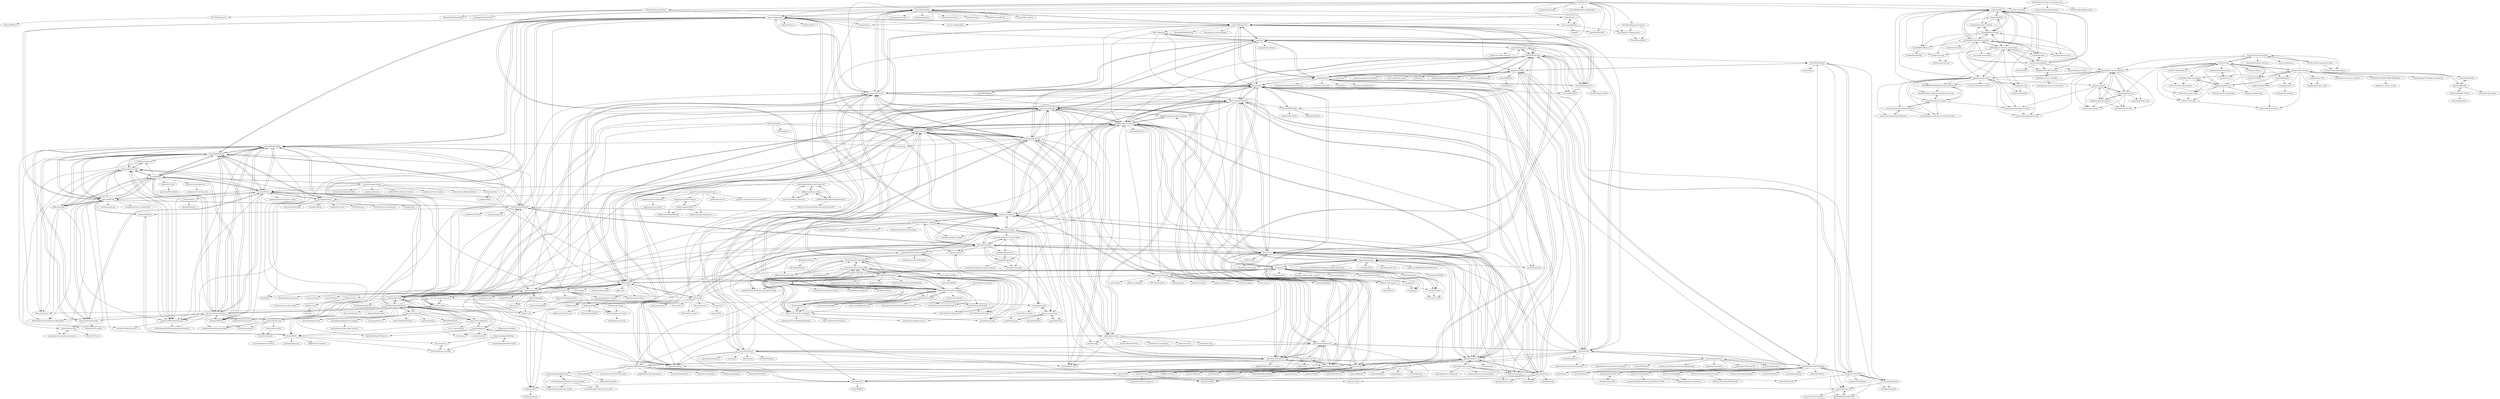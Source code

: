 digraph G {
"FreeCAD/FreeCAD" -> "openscad/openscad"
"FreeCAD/FreeCAD" -> "LibreCAD/LibreCAD"
"FreeCAD/FreeCAD" -> "solvespace/solvespace"
"FreeCAD/FreeCAD" -> "blender/blender" ["e"=1]
"FreeCAD/FreeCAD" -> "MarlinFirmware/Marlin" ["e"=1]
"FreeCAD/FreeCAD" -> "Ultimaker/Cura" ["e"=1]
"FreeCAD/FreeCAD" -> "FreeCAD/FreeCAD-library"
"FreeCAD/FreeCAD" -> "prusa3d/PrusaSlicer" ["e"=1]
"FreeCAD/FreeCAD" -> "realthunder/FreeCAD_assembly3"
"FreeCAD/FreeCAD" -> "cnr-isti-vclab/meshlab" ["e"=1]
"FreeCAD/FreeCAD" -> "FreeCAD/FreeCAD-addons"
"FreeCAD/FreeCAD" -> "obsproject/obs-studio" ["e"=1]
"FreeCAD/FreeCAD" -> "godotengine/godot" ["e"=1]
"FreeCAD/FreeCAD" -> "qcad/qcad"
"FreeCAD/FreeCAD" -> "alicevision/meshroom" ["e"=1]
"jscad/OpenJSCAD.org" -> "xibyte/jsketcher"
"jscad/OpenJSCAD.org" -> "ghemingway/cad.js"
"jscad/OpenJSCAD.org" -> "zalo/CascadeStudio"
"jscad/OpenJSCAD.org" -> "microsoft/maker.js"
"jscad/OpenJSCAD.org" -> "jscad/csg.js" ["e"=1]
"jscad/OpenJSCAD.org" -> "donalffons/opencascade.js"
"jscad/OpenJSCAD.org" -> "openscad/openscad"
"jscad/OpenJSCAD.org" -> "gdsestimating/three-dxf"
"jscad/OpenJSCAD.org" -> "OpenWebCAD/node-occ"
"jscad/OpenJSCAD.org" -> "solvespace/solvespace"
"jscad/OpenJSCAD.org" -> "qcad/qcad"
"jscad/OpenJSCAD.org" -> "CadQuery/cadquery"
"jscad/OpenJSCAD.org" -> "evanw/csg.js" ["e"=1]
"jscad/OpenJSCAD.org" -> "gdsestimating/dxf-parser"
"jscad/OpenJSCAD.org" -> "nophead/NopSCADlib"
"ricosjp/truck" -> "ricosjp/ruststep"
"ricosjp/truck" -> "hannobraun/Fornjot"
"ricosjp/truck" -> "Michael-F-Bryan/arcs"
"ricosjp/truck" -> "donalffons/opencascade.js"
"ricosjp/truck" -> "Formlabs/foxtrot"
"ricosjp/truck" -> "ricosjp/femio"
"ricosjp/truck" -> "J-F-Liu/iso-10303"
"ricosjp/truck" -> "yellowshippo/isogcn-iclr2021"
"ricosjp/truck" -> "ricosjp/monolish" ["e"=1]
"ricosjp/truck" -> "jbuckmccready/cavalier_contours" ["e"=1]
"ricosjp/truck" -> "ricosjp/siml"
"ricosjp/truck" -> "setzer22/blackjack" ["e"=1]
"ricosjp/truck" -> "sgenoud/replicad"
"ricosjp/truck" -> "olson-sean-k/plexus"
"ricosjp/truck" -> "Irev-Dev/curated-code-cad"
"solvespace/solvespace" -> "xibyte/jsketcher"
"solvespace/solvespace" -> "openscad/openscad"
"solvespace/solvespace" -> "CadQuery/cadquery"
"solvespace/solvespace" -> "mkeeter/antimony"
"solvespace/solvespace" -> "libfive/libfive"
"solvespace/solvespace" -> "fougue/mayo"
"solvespace/solvespace" -> "LibreCAD/LibreCAD"
"solvespace/solvespace" -> "zalo/CascadeStudio"
"solvespace/solvespace" -> "qcad/qcad"
"solvespace/solvespace" -> "FreeCAD/FreeCAD"
"solvespace/solvespace" -> "jscad/OpenJSCAD.org"
"solvespace/solvespace" -> "realthunder/FreeCAD_assembly3"
"solvespace/solvespace" -> "donalffons/opencascade.js"
"solvespace/solvespace" -> "tpaviot/oce"
"solvespace/solvespace" -> "Open-Cascade-SAS/OCCT"
"bricklife/BoostRemote" -> "bricklife/BoostBLEKit"
"undera/pylgbst" -> "JorgePe/pyb00st"
"undera/pylgbst" -> "JorgePe/BOOSTreveng"
"undera/pylgbst" -> "LEGO/lego-ble-wireless-protocol-docs"
"undera/pylgbst" -> "virantha/bricknil"
"undera/pylgbst" -> "nathankellenicki/node-poweredup"
"undera/pylgbst" -> "hobbyquaker/node-movehub"
"undera/pylgbst" -> "ttu/lego-boost-app"
"undera/pylgbst" -> "corneliusmunz/legoino"
"undera/pylgbst" -> "gpdaniels/spike-prime"
"undera/pylgbst" -> "sharpbrick/powered-up"
"undera/pylgbst" -> "bricklife/BoostRemote"
"undera/pylgbst" -> "nutki/spike-tools"
"undera/pylgbst" -> "LEGO/MINDSTORMS-Robot-Inventor-hub-API"
"curv3d/curv" -> "libfive/libfive"
"curv3d/curv" -> "elalish/manifold"
"curv3d/curv" -> "zalo/CascadeStudio"
"curv3d/curv" -> "mlivesu/cinolib" ["e"=1]
"curv3d/curv" -> "deadsy/sdfx"
"curv3d/curv" -> "JustinSDK/dotSCAD"
"curv3d/curv" -> "Irev-Dev/curated-code-cad"
"curv3d/curv" -> "fogleman/sdf" ["e"=1]
"curv3d/curv" -> "revarbat/BOSL2"
"curv3d/curv" -> "nmwsharp/geometry-central" ["e"=1]
"curv3d/curv" -> "Haskell-Things/ImplicitCAD"
"curv3d/curv" -> "kosua20/Rendu" ["e"=1]
"curv3d/curv" -> "MtnViewJohn/context-free"
"curv3d/curv" -> "pmp-library/pmp-library" ["e"=1]
"curv3d/curv" -> "shamansir/rpd"
"mkeeter/antimony" -> "libfive/libfive"
"mkeeter/antimony" -> "solvespace/solvespace"
"mkeeter/antimony" -> "mkeeter/kokopelli"
"mkeeter/antimony" -> "colah/ImplicitCAD"
"mkeeter/antimony" -> "openscad/openscad"
"mkeeter/antimony" -> "xibyte/jsketcher"
"mkeeter/antimony" -> "SolidCode/SolidPython"
"mkeeter/antimony" -> "dcowden/cadquery"
"mkeeter/antimony" -> "mkeeter/ao"
"mkeeter/antimony" -> "pboyer/verb" ["e"=1]
"mkeeter/antimony" -> "CadQuery/cadquery"
"mkeeter/antimony" -> "alexrj/Slic3r" ["e"=1]
"mkeeter/antimony" -> "tpaviot/oce"
"mkeeter/antimony" -> "nortikin/sverchok" ["e"=1]
"mkeeter/antimony" -> "Jack000/SVGnest" ["e"=1]
"360er0/awesome-lego-machine-learning" -> "ad-si/awesome-lego"
"360er0/awesome-lego-machine-learning" -> "jtheiner/LegoBrickClassification"
"360er0/awesome-lego-machine-learning" -> "GistNoesis/BrickRegistration"
"revarbat/BOSL2" -> "revarbat/BOSL"
"revarbat/BOSL2" -> "nophead/NopSCADlib"
"revarbat/BOSL2" -> "JustinSDK/dotSCAD"
"revarbat/BOSL2" -> "Irev-Dev/Round-Anything"
"revarbat/BOSL2" -> "adrianschlatter/threadlib"
"revarbat/BOSL2" -> "OskarLinde/scad-utils"
"revarbat/BOSL2" -> "bmsleight/lasercut"
"revarbat/BOSL2" -> "chrisspen/gears"
"revarbat/BOSL2" -> "boltsparts/BOLTS"
"revarbat/BOSL2" -> "rcolyer/threads-scad"
"revarbat/BOSL2" -> "Leathong/openscad-support-vscode"
"revarbat/BOSL2" -> "davidson16807/relativity.scad"
"revarbat/BOSL2" -> "openscad/MCAD"
"revarbat/BOSL2" -> "DSchroer/openscad-wasm"
"revarbat/BOSL2" -> "solidboredom/constructive"
"chrisspen/gears" -> "dpellegr/PolyGear"
"chrisspen/gears" -> "OskarLinde/scad-utils"
"openscad/openscad" -> "FreeCAD/FreeCAD"
"openscad/openscad" -> "solvespace/solvespace"
"openscad/openscad" -> "LibreCAD/LibreCAD"
"openscad/openscad" -> "alexrj/Slic3r" ["e"=1]
"openscad/openscad" -> "SolidCode/SolidPython"
"openscad/openscad" -> "kliment/Printrun" ["e"=1]
"openscad/openscad" -> "foosel/OctoPrint" ["e"=1]
"openscad/openscad" -> "jscad/OpenJSCAD.org"
"openscad/openscad" -> "CadQuery/cadquery"
"openscad/openscad" -> "Ultimaker/Cura" ["e"=1]
"openscad/openscad" -> "nophead/NopSCADlib"
"openscad/openscad" -> "openscad/MCAD"
"openscad/openscad" -> "JustinSDK/dotSCAD"
"openscad/openscad" -> "cnr-isti-vclab/meshlab" ["e"=1]
"openscad/openscad" -> "colah/ImplicitCAD"
"xibyte/jsketcher" -> "zalo/CascadeStudio"
"xibyte/jsketcher" -> "jscad/OpenJSCAD.org"
"xibyte/jsketcher" -> "donalffons/opencascade.js"
"xibyte/jsketcher" -> "OpenWebCAD/node-occ"
"xibyte/jsketcher" -> "solvespace/solvespace"
"xibyte/jsketcher" -> "microsoft/maker.js"
"xibyte/jsketcher" -> "ghemingway/cad.js"
"xibyte/jsketcher" -> "pboyer/verb" ["e"=1]
"xibyte/jsketcher" -> "twpride/three.cad"
"xibyte/jsketcher" -> "fougue/mayo"
"xibyte/jsketcher" -> "sgenoud/replicad"
"xibyte/jsketcher" -> "CadQuery/cadquery"
"xibyte/jsketcher" -> "xeolabs/xeogl" ["e"=1]
"xibyte/jsketcher" -> "NoteCAD/NoteCAD"
"xibyte/jsketcher" -> "libfive/libfive"
"Irev-Dev/Round-Anything" -> "revarbat/BOSL"
"Irev-Dev/Round-Anything" -> "revarbat/BOSL2"
"Irev-Dev/Round-Anything" -> "boltsparts/BOLTS"
"Irev-Dev/Round-Anything" -> "nophead/NopSCADlib"
"Irev-Dev/Round-Anything" -> "JustinSDK/dotSCAD"
"Irev-Dev/Round-Anything" -> "davidson16807/relativity.scad"
"Irev-Dev/Round-Anything" -> "rcolyer/threads-scad"
"Irev-Dev/Round-Anything" -> "Irev-Dev/cadhub"
"Irev-Dev/Round-Anything" -> "adrianschlatter/threadlib"
"Irev-Dev/Round-Anything" -> "Irev-Dev/curated-code-cad"
"Irev-Dev/Round-Anything" -> "SebiTimeWaster/Chamfers-for-OpenSCAD"
"Irev-Dev/Round-Anything" -> "sbambach/MarksEnclosureHelper"
"Irev-Dev/Round-Anything" -> "OskarLinde/scad-utils"
"Irev-Dev/Round-Anything" -> "solidboredom/constructive"
"Irev-Dev/Round-Anything" -> "Axford/OpenSCADMachineDesignFramework"
"JanusTida/Tida.CAD" -> "JanusTida/Tida.Geometry"
"JanusTida/Tida.CAD" -> "IbrahimFahdah/CadPad.Net"
"LibreCAD/LibreCAD" -> "qcad/qcad"
"LibreCAD/LibreCAD" -> "FreeCAD/FreeCAD"
"LibreCAD/LibreCAD" -> "openscad/openscad"
"LibreCAD/LibreCAD" -> "LibreCAD/LibreCAD_3"
"LibreCAD/LibreCAD" -> "LibreDWG/libredwg"
"LibreCAD/LibreCAD" -> "solvespace/solvespace"
"LibreCAD/LibreCAD" -> "codelibs/libdxfrw"
"LibreCAD/LibreCAD" -> "LibrePCB/LibrePCB" ["e"=1]
"LibreCAD/LibreCAD" -> "haplokuon/netDxf"
"LibreCAD/LibreCAD" -> "fougue/mayo"
"LibreCAD/LibreCAD" -> "czyt1988/SARibbon" ["e"=1]
"LibreCAD/LibreCAD" -> "dbzhang800/QtXlsxWriter" ["e"=1]
"LibreCAD/LibreCAD" -> "laserpants/qt-material-widgets" ["e"=1]
"LibreCAD/LibreCAD" -> "mozman/ezdxf"
"LibreCAD/LibreCAD" -> "BRL-CAD/brlcad"
"microsoft/maker.js" -> "xibyte/jsketcher"
"microsoft/maker.js" -> "jscad/OpenJSCAD.org"
"microsoft/maker.js" -> "donalffons/opencascade.js"
"microsoft/maker.js" -> "gdsestimating/three-dxf"
"microsoft/maker.js" -> "bjnortier/dxf"
"microsoft/maker.js" -> "gdsestimating/dxf-parser"
"microsoft/maker.js" -> "OpenWebCAD/node-occ"
"microsoft/maker.js" -> "zalo/CascadeStudio"
"microsoft/maker.js" -> "ognjen-petrovic/js-dxf"
"microsoft/maker.js" -> "w8r/martinez" ["e"=1]
"microsoft/maker.js" -> "Jack000/Deepnest" ["e"=1]
"microsoft/maker.js" -> "sgenoud/replicad"
"microsoft/maker.js" -> "twpride/three.cad"
"microsoft/maker.js" -> "opentypejs/opentype.js" ["e"=1]
"microsoft/maker.js" -> "cncjs/cncjs" ["e"=1]
"JustinSDK/dotSCAD" -> "nophead/NopSCADlib"
"JustinSDK/dotSCAD" -> "revarbat/BOSL"
"JustinSDK/dotSCAD" -> "revarbat/BOSL2"
"JustinSDK/dotSCAD" -> "OskarLinde/scad-utils"
"JustinSDK/dotSCAD" -> "Irev-Dev/Round-Anything"
"JustinSDK/dotSCAD" -> "boltsparts/BOLTS"
"JustinSDK/dotSCAD" -> "openscad/MCAD"
"JustinSDK/dotSCAD" -> "SolidCode/SolidPython"
"JustinSDK/dotSCAD" -> "adrianschlatter/threadlib"
"JustinSDK/dotSCAD" -> "davidson16807/relativity.scad"
"JustinSDK/dotSCAD" -> "JohK/nutsnbolts"
"JustinSDK/dotSCAD" -> "bmsleight/lasercut"
"JustinSDK/dotSCAD" -> "KitWallace/openscad"
"JustinSDK/dotSCAD" -> "openscad/openscad"
"JustinSDK/dotSCAD" -> "SebiTimeWaster/Chamfers-for-OpenSCAD"
"SolidCode/SolidPython" -> "nickc92/ViewSCAD"
"SolidCode/SolidPython" -> "taxpon/openpyscad"
"SolidCode/SolidPython" -> "openscad/openscad"
"SolidCode/SolidPython" -> "dcowden/cadquery"
"SolidCode/SolidPython" -> "JustinSDK/dotSCAD"
"SolidCode/SolidPython" -> "openscad/MCAD"
"SolidCode/SolidPython" -> "CadQuery/cadquery"
"SolidCode/SolidPython" -> "nophead/NopSCADlib"
"SolidCode/SolidPython" -> "revarbat/BOSL2"
"SolidCode/SolidPython" -> "CadQuery/CQ-editor"
"SolidCode/SolidPython" -> "SolidCode/MCAD"
"SolidCode/SolidPython" -> "libfive/libfive"
"SolidCode/SolidPython" -> "colah/ImplicitCAD"
"SolidCode/SolidPython" -> "OskarLinde/scad-utils"
"SolidCode/SolidPython" -> "mkeeter/antimony"
"colah/ImplicitCAD" -> "mkeeter/antimony"
"colah/ImplicitCAD" -> "bjnortier/shapesmith"
"colah/ImplicitCAD" -> "elmom/MCAD"
"colah/ImplicitCAD" -> "openscad/openscad"
"colah/ImplicitCAD" -> "GilesBathgate/RapCAD"
"colah/ImplicitCAD" -> "kaosat-dev/CoffeeSCad"
"colah/ImplicitCAD" -> "SolidCode/SolidPython"
"colah/ImplicitCAD" -> "dcowden/cadquery"
"colah/ImplicitCAD" -> "libfive/libfive"
"colah/ImplicitCAD" -> "solvespace/solvespace"
"colah/ImplicitCAD" -> "nophead/NopSCADlib"
"colah/ImplicitCAD" -> "pboyer/verb" ["e"=1]
"colah/ImplicitCAD" -> "OskarLinde/scad-utils"
"colah/ImplicitCAD" -> "davidson16807/relativity.scad"
"colah/ImplicitCAD" -> "Spiritdude/OpenJSCAD.org"
"eryar/occQt" -> "lvk88/OccTutorial"
"eryar/occQt" -> "fougue/mayo"
"eryar/occQt" -> "Jelatine/JellyCAD"
"eryar/occQt" -> "tpaviot/oce"
"eryar/occQt" -> "eryar/occSketcher"
"eryar/occQt" -> "OpenWebCAD/node-occ"
"eryar/occQt" -> "eryar/PipeCAD"
"eryar/occQt" -> "Open-Cascade-SAS/OCCT"
"eryar/occQt" -> "trelau/pyOCCT"
"libfive/libfive" -> "mkeeter/antimony"
"libfive/libfive" -> "deadsy/sdfx"
"libfive/libfive" -> "solvespace/solvespace"
"libfive/libfive" -> "curv3d/curv"
"libfive/libfive" -> "elalish/manifold"
"libfive/libfive" -> "zalo/CascadeStudio"
"libfive/libfive" -> "mkeeter/mpr"
"libfive/libfive" -> "msteinbeck/tinyspline" ["e"=1]
"libfive/libfive" -> "gilbo/cork" ["e"=1]
"libfive/libfive" -> "pboyer/verb" ["e"=1]
"libfive/libfive" -> "pmp-library/pmp-library" ["e"=1]
"libfive/libfive" -> "ricosjp/truck"
"libfive/libfive" -> "xibyte/jsketcher"
"libfive/libfive" -> "nmwsharp/geometry-central" ["e"=1]
"libfive/libfive" -> "hannobraun/Fornjot"
"tpaviot/oce" -> "tpaviot/pythonocc"
"tpaviot/oce" -> "tpaviot/pythonocc-core"
"tpaviot/oce" -> "fougue/mayo"
"tpaviot/oce" -> "eryar/occQt"
"tpaviot/oce" -> "stepcode/stepcode"
"tpaviot/oce" -> "ifcquery/ifcplusplus" ["e"=1]
"tpaviot/oce" -> "lvk88/OccTutorial"
"tpaviot/oce" -> "tpaviot/smesh"
"tpaviot/oce" -> "dcowden/cadquery"
"tpaviot/oce" -> "Open-Cascade-SAS/OCCT"
"tpaviot/oce" -> "OpenWebCAD/node-occ"
"tpaviot/oce" -> "DLR-SC/tigl" ["e"=1]
"tpaviot/oce" -> "IfcOpenShell/IfcOpenShell" ["e"=1]
"tpaviot/oce" -> "donalffons/opencascade.js"
"tpaviot/oce" -> "zalo/CascadeStudio"
"tpaviot/pythonocc-core" -> "tpaviot/oce"
"tpaviot/pythonocc-core" -> "tpaviot/pythonocc"
"tpaviot/pythonocc-core" -> "tpaviot/pythonocc-demos"
"tpaviot/pythonocc-core" -> "CadQuery/cadquery"
"tpaviot/pythonocc-core" -> "Open-Cascade-SAS/OCCT"
"tpaviot/pythonocc-core" -> "IfcOpenShell/IfcOpenShell" ["e"=1]
"tpaviot/pythonocc-core" -> "fougue/mayo"
"tpaviot/pythonocc-core" -> "donalffons/opencascade.js"
"tpaviot/pythonocc-core" -> "trelau/pyOCCT"
"tpaviot/pythonocc-core" -> "dcowden/cadquery"
"tpaviot/pythonocc-core" -> "stepcode/stepcode"
"tpaviot/pythonocc-core" -> "mathLab/PyGeM"
"tpaviot/pythonocc-core" -> "yorikvanhavre/BIM_Workbench"
"tpaviot/pythonocc-core" -> "nschloe/pygmsh" ["e"=1]
"tpaviot/pythonocc-core" -> "eryar/occQt"
"donalffons/opencascade.js" -> "zalo/CascadeStudio"
"donalffons/opencascade.js" -> "donalffons/opencascade.js-examples"
"donalffons/opencascade.js" -> "OpenWebCAD/node-occ"
"donalffons/opencascade.js" -> "sgenoud/replicad"
"donalffons/opencascade.js" -> "fougue/mayo"
"donalffons/opencascade.js" -> "Open-Cascade-SAS/OCCT"
"donalffons/opencascade.js" -> "xibyte/jsketcher"
"donalffons/opencascade.js" -> "twpride/three.cad"
"donalffons/opencascade.js" -> "ricosjp/truck"
"donalffons/opencascade.js" -> "trelau/pyOCCT"
"donalffons/opencascade.js" -> "stepcode/stepcode"
"donalffons/opencascade.js" -> "tomvandig/web-ifc" ["e"=1]
"donalffons/opencascade.js" -> "Irev-Dev/cadhub"
"donalffons/opencascade.js" -> "tpaviot/pythonocc-core"
"Microsoft/maker.js" -> "xibyte/jsketcher"
"Microsoft/maker.js" -> "bjnortier/dxf"
"Microsoft/maker.js" -> "jscad/OpenJSCAD.org"
"Microsoft/maker.js" -> "jscad/csg.js" ["e"=1]
"Microsoft/maker.js" -> "tbfleming/jscut" ["e"=1]
"Microsoft/maker.js" -> "joostn/OpenJsCad"
"hamish2014/FreeCAD_drawing_dimensioning" -> "hamish2014/FreeCAD_assembly2"
"CadQuery/cadquery" -> "CadQuery/CQ-editor"
"CadQuery/cadquery" -> "bernhard-42/jupyter-cadquery"
"CadQuery/cadquery" -> "zalo/CascadeStudio"
"CadQuery/cadquery" -> "tpaviot/pythonocc-core"
"CadQuery/cadquery" -> "solvespace/solvespace"
"CadQuery/cadquery" -> "dcowden/cadquery"
"CadQuery/cadquery" -> "SolidCode/SolidPython"
"CadQuery/cadquery" -> "fougue/mayo"
"CadQuery/cadquery" -> "donalffons/opencascade.js"
"CadQuery/cadquery" -> "xibyte/jsketcher"
"CadQuery/cadquery" -> "openscad/openscad"
"CadQuery/cadquery" -> "Open-Cascade-SAS/OCCT"
"CadQuery/cadquery" -> "hannobraun/Fornjot"
"CadQuery/cadquery" -> "jscad/OpenJSCAD.org"
"CadQuery/cadquery" -> "libfive/libfive"
"bjnortier/shapesmith" -> "Spiritdude/OpenJSCAD.org"
"bjnortier/shapesmith" -> "tenko/occmodel"
"bjnortier/shapesmith" -> "jayesh3/cadmium"
"bjnortier/shapesmith" -> "garyhodgson/githubiverse-template"
"bjnortier/shapesmith" -> "colah/ImplicitCAD"
"bjnortier/shapesmith" -> "kaosat-dev/CoffeeSCad"
"bjnortier/shapesmith" -> "AbFab3D/AbFab3D"
"bjnortier/shapesmith" -> "joewalnes/gcode-viewer" ["e"=1]
"bjnortier/shapesmith" -> "erossignon/node-occ"
"bjnortier/shapesmith" -> "mpictor/StepClassLibrary"
"tpaviot/pythonocc" -> "tpaviot/oce"
"tpaviot/pythonocc" -> "tpaviot/pythonocc-demos"
"tpaviot/pythonocc" -> "tpaviot/pythonocc-core"
"tpaviot/pythonocc" -> "trelau/pyOCCT"
"tpaviot/pythonocc" -> "tpaviot/smesh"
"tpaviot/pythonocc" -> "dcowden/cadquery"
"tpaviot/pythonocc" -> "tpaviot/pythonocc-utils"
"tpaviot/pythonocc" -> "julienbld/pycado"
"tpaviot/pythonocc" -> "Open-Cascade-SAS/OCCT"
"tpaviot/pythonocc" -> "donalffons/opencascade.js"
"tpaviot/pythonocc" -> "fougue/mayo"
"tpaviot/pythonocc" -> "tenko/occmodel"
"sanjayseshan/spikeprime-vscode" -> "sanjayseshan/spikeprime-tools"
"yorikvanhavre/BIM_Workbench" -> "infeeeee/DynFreeCAD"
"yorikvanhavre/BIM_Workbench" -> "yorikvanhavre/FreeCAD-NativeIFC"
"yorikvanhavre/BIM_Workbench" -> "paullee0/FreeCAD_SketchArch"
"yorikvanhavre/BIM_Workbench" -> "microelly2/NodeEditor" ["e"=1]
"yorikvanhavre/BIM_Workbench" -> "Moult/IfcClassification"
"yorikvanhavre/BIM_Workbench" -> "AECgeeks/ifc-pipeline" ["e"=1]
"yorikvanhavre/BIM_Workbench" -> "ifcquery/ifcplusplus" ["e"=1]
"yorikvanhavre/BIM_Workbench" -> "IfcOpenShell/IfcOpenShell" ["e"=1]
"yorikvanhavre/BIM_Workbench" -> "cloudenergy/BIM"
"yorikvanhavre/BIM_Workbench" -> "tpaviot/pythonocc-core"
"yorikvanhavre/BIM_Workbench" -> "CreativeDesigner3D/PyClone"
"BRL-CAD/brlcad" -> "LibreCAD/LibreCAD_3"
"BRL-CAD/brlcad" -> "qcad/qcad"
"BRL-CAD/brlcad" -> "Open-Cascade-SAS/OCCT"
"BRL-CAD/brlcad" -> "fougue/mayo"
"BRL-CAD/brlcad" -> "donalffons/opencascade.js"
"Irev-Dev/cadhub" -> "Irev-Dev/curated-code-cad"
"Irev-Dev/cadhub" -> "DSchroer/openscad-wasm"
"Irev-Dev/cadhub" -> "Irev-Dev/Round-Anything"
"Irev-Dev/cadhub" -> "zalo/CascadeStudio"
"Irev-Dev/cadhub" -> "donalffons/opencascade.js"
"Macad3D/Macad3D" -> "SOFAgh/CADability"
"Macad3D/Macad3D" -> "fougue/mayo"
"Macad3D/Macad3D" -> "JanusTida/Tida.CAD"
"Macad3D/Macad3D" -> "ulikoehler/OCCUtils"
"Open-Cascade-SAS/OCCT" -> "fougue/mayo"
"Open-Cascade-SAS/OCCT" -> "donalffons/opencascade.js"
"Open-Cascade-SAS/OCCT" -> "zalo/CascadeStudio"
"Open-Cascade-SAS/OCCT" -> "trelau/pyOCCT"
"Open-Cascade-SAS/OCCT" -> "eryar/occQt"
"Open-Cascade-SAS/OCCT" -> "tpaviot/pythonocc-core"
"Open-Cascade-SAS/OCCT" -> "tpaviot/oce"
"Open-Cascade-SAS/OCCT" -> "OpenWebCAD/node-occ"
"Open-Cascade-SAS/OCCT" -> "mcneel/opennurbs" ["e"=1]
"Open-Cascade-SAS/OCCT" -> "donalffons/opencascade.js-examples"
"Open-Cascade-SAS/OCCT" -> "pradeep-pyro/tinynurbs" ["e"=1]
"Open-Cascade-SAS/OCCT" -> "tpaviot/pythonocc"
"Open-Cascade-SAS/OCCT" -> "Macad3D/Macad3D"
"Open-Cascade-SAS/OCCT" -> "CadQuery/cadquery"
"Open-Cascade-SAS/OCCT" -> "CadQuery/OCP"
"bernhard-42/jupyter-cadquery" -> "CadQuery/CQ-editor"
"bernhard-42/jupyter-cadquery" -> "gumyr/cq_warehouse"
"bernhard-42/jupyter-cadquery" -> "CadQuery/cadquery"
"bernhard-42/jupyter-cadquery" -> "CadQuery/cadquery-plugins"
"bernhard-42/jupyter-cadquery" -> "bernhard-42/three-cad-viewer"
"bernhard-42/jupyter-cadquery" -> "meadiode/cq_gears"
"bernhard-42/jupyter-cadquery" -> "roipoussiere/cadquery-server"
"bernhard-42/jupyter-cadquery" -> "bernhard-42/cadquery-massembly"
"bernhard-42/jupyter-cadquery" -> "CadQuery/OCP"
"bernhard-42/jupyter-cadquery" -> "marcus7070/spindle-assy-example"
"bernhard-42/jupyter-cadquery" -> "cqparts/cqparts"
"donalffons/opencascade.js-examples" -> "donalffons/opencascade.js"
"fougue/mayo" -> "Open-Cascade-SAS/OCCT"
"fougue/mayo" -> "donalffons/opencascade.js"
"fougue/mayo" -> "eryar/occQt"
"fougue/mayo" -> "zalo/CascadeStudio"
"fougue/mayo" -> "tpaviot/oce"
"fougue/mayo" -> "Macad3D/Macad3D"
"fougue/mayo" -> "OpenWebCAD/node-occ"
"fougue/mayo" -> "mcneel/opennurbs" ["e"=1]
"fougue/mayo" -> "czyt1988/SARibbon" ["e"=1]
"fougue/mayo" -> "tpaviot/pythonocc-core"
"fougue/mayo" -> "stepcode/stepcode"
"fougue/mayo" -> "qcad/qcad"
"fougue/mayo" -> "ifcquery/ifcplusplus" ["e"=1]
"fougue/mayo" -> "solvespace/solvespace"
"fougue/mayo" -> "trelau/pyOCCT"
"zalo/CascadeStudio" -> "donalffons/opencascade.js"
"zalo/CascadeStudio" -> "xibyte/jsketcher"
"zalo/CascadeStudio" -> "OpenWebCAD/node-occ"
"zalo/CascadeStudio" -> "donalffons/opencascade.js-examples"
"zalo/CascadeStudio" -> "sgenoud/replicad"
"zalo/CascadeStudio" -> "fougue/mayo"
"zalo/CascadeStudio" -> "Open-Cascade-SAS/OCCT"
"zalo/CascadeStudio" -> "Irev-Dev/curated-code-cad"
"zalo/CascadeStudio" -> "CadQuery/cadquery"
"zalo/CascadeStudio" -> "jscad/OpenJSCAD.org"
"zalo/CascadeStudio" -> "Irev-Dev/cadhub"
"zalo/CascadeStudio" -> "libfive/libfive"
"zalo/CascadeStudio" -> "solvespace/solvespace"
"zalo/CascadeStudio" -> "ricosjp/truck"
"zalo/CascadeStudio" -> "twpride/three.cad"
"FreeCAD/FreeCAD-library" -> "FreeCAD/FreeCAD-addons"
"FreeCAD/FreeCAD-library" -> "FreeCAD/FreeCAD-macros"
"FreeCAD/FreeCAD-library" -> "shaise/FreeCAD_FastenersWB"
"FreeCAD/FreeCAD-library" -> "realthunder/FreeCAD_assembly3"
"FreeCAD/FreeCAD-library" -> "yorikvanhavre/BIM_Workbench"
"FreeCAD/FreeCAD-library" -> "FreeCAD/FreeCAD"
"FreeCAD/FreeCAD-library" -> "shaise/FreeCAD_SheetMetal"
"FreeCAD/FreeCAD-library" -> "Zolko-123/FreeCAD_Assembly4"
"FreeCAD/FreeCAD-library" -> "FreeCAD/FreeCAD-render"
"FreeCAD/FreeCAD-library" -> "easyw/kicadStepUpMod" ["e"=1]
"FreeCAD/FreeCAD-library" -> "easyw/kicad-3d-models-in-freecad" ["e"=1]
"FreeCAD/FreeCAD-library" -> "hamish2014/FreeCAD_drawing_dimensioning"
"FreeCAD/FreeCAD-library" -> "realthunder/FreeCAD"
"FreeCAD/FreeCAD-library" -> "KiCad/kicad-packages3D" ["e"=1]
"FreeCAD/FreeCAD-library" -> "KiCad/kicad-library" ["e"=1]
"joostn/OpenJsCad" -> "Spiritdude/OpenJSCAD.org"
"joostn/OpenJsCad" -> "kaosat-dev/CoffeeSCad"
"joostn/OpenJsCad" -> "evanw/csg.js" ["e"=1]
"joostn/OpenJsCad" -> "praeclarum/Csg"
"joostn/OpenJsCad" -> "elmom/MCAD"
"joostn/OpenJsCad" -> "Spiritdude/OpenSCAD.jscad"
"joostn/OpenJsCad" -> "ghemingway/cad.js"
"realthunder/FreeCAD" -> "realthunder/FreeCAD_assembly3"
"realthunder/FreeCAD" -> "oficinerobotica/FreeCAD-Preferences-Presets"
"realthunder/FreeCAD" -> "StudioPetrikas/FreeCADLink_VertUI"
"realthunder/FreeCAD" -> "Zolko-123/FreeCAD_Assembly4"
"realthunder/FreeCAD" -> "FreeCAD/FreeCAD-Bundle"
"realthunder/FreeCAD" -> "kbwbe/A2plus"
"realthunder/FreeCAD" -> "easyw/kicadStepUpMod" ["e"=1]
"realthunder/FreeCAD" -> "shaise/FreeCAD_FastenersWB"
"realthunder/FreeCAD" -> "solvespace/solvespace"
"realthunder/FreeCAD" -> "jordanruthe/KlipperScreen" ["e"=1]
"soypat/sdf" -> "soypat/sdf3ui"
"CadQuery/CQ-editor" -> "CadQuery/cadquery"
"CadQuery/CQ-editor" -> "bernhard-42/jupyter-cadquery"
"CadQuery/CQ-editor" -> "gumyr/cq_warehouse"
"CadQuery/CQ-editor" -> "cqparts/cqparts"
"CadQuery/CQ-editor" -> "CadQuery/cadquery-plugins"
"CadQuery/CQ-editor" -> "donalffons/opencascade.js"
"CadQuery/CQ-editor" -> "dcowden/cadquery"
"CadQuery/CQ-editor" -> "gumyr/build123d"
"CadQuery/CQ-editor" -> "jmwright/cadquery-freecad-module"
"CadQuery/CQ-editor" -> "deadsy/sdfx"
"CadQuery/CQ-editor" -> "zalo/CascadeStudio"
"CadQuery/CQ-editor" -> "fougue/mayo"
"CadQuery/CQ-editor" -> "tpaviot/pythonocc-core"
"CadQuery/CQ-editor" -> "CadQuery/OCP"
"CadQuery/CQ-editor" -> "michaelgale/cq-kit"
"nophead/NopSCADlib" -> "revarbat/BOSL"
"nophead/NopSCADlib" -> "JustinSDK/dotSCAD"
"nophead/NopSCADlib" -> "revarbat/BOSL2"
"nophead/NopSCADlib" -> "boltsparts/BOLTS"
"nophead/NopSCADlib" -> "Irev-Dev/Round-Anything"
"nophead/NopSCADlib" -> "adrianschlatter/threadlib"
"nophead/NopSCADlib" -> "openscad/MCAD"
"nophead/NopSCADlib" -> "bmsleight/lasercut"
"nophead/NopSCADlib" -> "SolidCode/SolidPython"
"nophead/NopSCADlib" -> "OskarLinde/scad-utils"
"nophead/NopSCADlib" -> "openscad/openscad"
"nophead/NopSCADlib" -> "openscad/scad-utils"
"nophead/NopSCADlib" -> "rcolyer/threads-scad"
"nophead/NopSCADlib" -> "davidson16807/relativity.scad"
"nophead/NopSCADlib" -> "sbambach/MarksEnclosureHelper"
"hannobraun/Fornjot" -> "ricosjp/truck"
"hannobraun/Fornjot" -> "setzer22/blackjack" ["e"=1]
"hannobraun/Fornjot" -> "embassy-rs/embassy" ["e"=1]
"hannobraun/Fornjot" -> "Michael-F-Bryan/arcs"
"hannobraun/Fornjot" -> "zalo/CascadeStudio"
"hannobraun/Fornjot" -> "coreylowman/dfdx" ["e"=1]
"hannobraun/Fornjot" -> "CadQuery/cadquery"
"hannobraun/Fornjot" -> "burn-rs/burn" ["e"=1]
"hannobraun/Fornjot" -> "libfive/libfive"
"hannobraun/Fornjot" -> "donalffons/opencascade.js"
"hannobraun/Fornjot" -> "gfx-rs/wgpu" ["e"=1]
"hannobraun/Fornjot" -> "plotters-rs/plotters" ["e"=1]
"hannobraun/Fornjot" -> "BVE-Reborn/rend3" ["e"=1]
"hannobraun/Fornjot" -> "dimforge/rapier" ["e"=1]
"hannobraun/Fornjot" -> "zesterer/chumsky" ["e"=1]
"Flowwie/flowwie-freecad" -> "realthunder/FreeCAD_assembly3"
"haplokuon/netDxf" -> "ixmilia/dxf"
"haplokuon/netDxf" -> "DomCR/ACadSharp"
"haplokuon/netDxf" -> "luanshixia/AutoCADCodePack"
"haplokuon/netDxf" -> "wangyao1052/LitCAD"
"haplokuon/netDxf" -> "gradientspace/geometry3Sharp" ["e"=1]
"haplokuon/netDxf" -> "helix-toolkit/helix-toolkit" ["e"=1]
"haplokuon/netDxf" -> "LibreDWG/libredwg"
"haplokuon/netDxf" -> "mozman/ezdxf"
"haplokuon/netDxf" -> "codelibs/libdxfrw"
"haplokuon/netDxf" -> "oozcitak/SimpleCad"
"haplokuon/netDxf" -> "IxMilia/Dxf"
"haplokuon/netDxf" -> "Macad3D/Macad3D"
"haplokuon/netDxf" -> "NetTopologySuite/NetTopologySuite" ["e"=1]
"haplokuon/netDxf" -> "xBimTeam/XbimEssentials" ["e"=1]
"haplokuon/netDxf" -> "mkernel/DXFLib"
"reclosedev/pyautocad" -> "luanshixia/AutoCADCodePack"
"reclosedev/pyautocad" -> "JohnYang1210/PycomCAD"
"reclosedev/pyautocad" -> "xsfhlzh/Pycad"
"reclosedev/pyautocad" -> "mozman/ezdxf"
"reclosedev/pyautocad" -> "Shya123/Autocad_Automation_learning"
"reclosedev/pyautocad" -> "JWock82/PyNite" ["e"=1]
"reclosedev/pyautocad" -> "alexeispirit/AutoCAD-Utils"
"reclosedev/pyautocad" -> "mozman/dxfgrabber"
"reclosedev/pyautocad" -> "architecture-building-systems/revitpythonshell" ["e"=1]
"reclosedev/pyautocad" -> "dtgoitia/civil-autolisp"
"reclosedev/pyautocad" -> "robbievanleeuwen/section-properties" ["e"=1]
"looooo/freecad.gears" -> "shaise/FreeCAD_FastenersWB"
"looooo/freecad.gears" -> "Zolko-123/FreeCAD_Assembly4"
"looooo/freecad.gears" -> "shaise/FreeCAD_SheetMetal"
"tcobbs/ldview" -> "trevorsandy/lpub3d"
"codelibs/libdxfrw" -> "LibreDWG/libredwg"
"codelibs/libdxfrw" -> "sandyre/libopencad"
"codelibs/libdxfrw" -> "LibreCAD/libdxfrw"
"codelibs/libdxfrw" -> "qcad/qcad"
"codelibs/libdxfrw" -> "LibreCAD/LibreCAD_3"
"codelibs/libdxfrw" -> "ArchimedesCAD/LibreDWGConverter"
"codelibs/libdxfrw" -> "haplokuon/netDxf"
"codelibs/libdxfrw" -> "mozman/ezdxf"
"codelibs/libdxfrw" -> "LibreCAD/LibreCAD"
"codelibs/libdxfrw" -> "ifcquery/ifcplusplus" ["e"=1]
"codelibs/libdxfrw" -> "wanttobeno/dwg2dxf"
"codelibs/libdxfrw" -> "bert/libdxf"
"codelibs/libdxfrw" -> "tamasmeszaros/libnest2d" ["e"=1]
"codelibs/libdxfrw" -> "fougue/mayo"
"trevorsandy/lpub3d" -> "tcobbs/ldview"
"trevorsandy/lpub3d" -> "nilsschmidt1337/ldparteditor"
"trevorsandy/lpub3d" -> "remig/lic"
"shamansir/rpd" -> "fibo/flow-view"
"shamansir/rpd" -> "lochbrunner/react-flow-editor"
"lysjq/AutoCAD-ObjectArx" -> "nanguazhude/ObjectArxAutocad2018Vs2017Qt59"
"LibreCAD/LibreCAD_3" -> "LibreCAD/libdxfrw"
"LibreCAD/LibreCAD_3" -> "qcad/qcad"
"LibreCAD/LibreCAD_3" -> "LibreCAD/LibreCAD"
"LibreCAD/LibreCAD_3" -> "LibreDWG/libredwg"
"LibreCAD/LibreCAD_3" -> "sandyre/libopencad"
"LibreCAD/LibreCAD_3" -> "codelibs/libdxfrw"
"LibreCAD/LibreCAD_3" -> "BRL-CAD/brlcad"
"LibreCAD/LibreCAD_3" -> "GreatDevelopers/eCAD"
"LibreDWG/libredwg" -> "codelibs/libdxfrw"
"LibreDWG/libredwg" -> "sandyre/libopencad"
"LibreDWG/libredwg" -> "qcad/qcad"
"LibreDWG/libredwg" -> "LibreCAD/LibreCAD_3"
"LibreDWG/libredwg" -> "LibreCAD/LibreCAD"
"LibreDWG/libredwg" -> "mozman/ezdxf"
"LibreDWG/libredwg" -> "haplokuon/netDxf"
"LibreDWG/libredwg" -> "gdsestimating/three-dxf"
"LibreDWG/libredwg" -> "gdsestimating/dxf-parser"
"LibreDWG/libredwg" -> "LibreCAD/libdxfrw"
"LibreDWG/libredwg" -> "DomCR/ACadSharp"
"LibreDWG/libredwg" -> "donalffons/opencascade.js"
"LibreDWG/libredwg" -> "fougue/mayo"
"LibreDWG/libredwg" -> "Open-Cascade-SAS/OCCT"
"LibreDWG/libredwg" -> "ghemingway/cad.js"
"sandyre/libopencad" -> "codelibs/libdxfrw"
"sandyre/libopencad" -> "nextgis-borsch/lib_opencad"
"sandyre/libopencad" -> "LibreDWG/libredwg"
"sandyre/libopencad" -> "LibreCAD/libdxfrw"
"alexeispirit/AutoCAD-Utils" -> "jdsandifer/AutoLISP"
"jdsandifer/AutoLISP" -> "alexeispirit/AutoCAD-Utils"
"FreeCAD/FreeCAD-addons" -> "FreeCAD/FreeCAD-library"
"FreeCAD/FreeCAD-addons" -> "FreeCAD/FreeCAD-macros"
"FreeCAD/FreeCAD-addons" -> "shaise/FreeCAD_FastenersWB"
"FreeCAD/FreeCAD-addons" -> "hamish2014/FreeCAD_assembly2"
"FreeCAD/FreeCAD-addons" -> "FreeCAD/FreeCAD-render"
"FreeCAD/FreeCAD-addons" -> "yorikvanhavre/BIM_Workbench"
"FreeCAD/FreeCAD-addons" -> "shaise/FreeCAD_SheetMetal"
"FreeCAD/FreeCAD-addons" -> "hamish2014/FreeCAD_drawing_dimensioning"
"FreeCAD/FreeCAD-addons" -> "realthunder/FreeCAD_assembly3"
"FreeCAD/FreeCAD-addons" -> "qingfengxia/FreeCAD_Mod_Dev_Guide"
"FreeCAD/FreeCAD-addons" -> "looooo/freecad.gears"
"FreeCAD/FreeCAD-addons" -> "qingfengxia/Cfd" ["e"=1]
"FreeCAD/FreeCAD-addons" -> "kbwbe/A2plus"
"FreeCAD/FreeCAD-addons" -> "FredsFactory/FreeCAD_AirPlaneDesign"
"FreeCAD/FreeCAD-addons" -> "FreeCAD/FreeCAD"
"Zolko-123/FreeCAD_Assembly4" -> "kbwbe/A2plus"
"Zolko-123/FreeCAD_Assembly4" -> "Zolko-123/FreeCAD_Examples"
"Zolko-123/FreeCAD_Assembly4" -> "shaise/FreeCAD_FastenersWB"
"Zolko-123/FreeCAD_Assembly4" -> "realthunder/FreeCAD_assembly3"
"Zolko-123/FreeCAD_Assembly4" -> "shaise/FreeCAD_SheetMetal"
"Zolko-123/FreeCAD_Assembly4" -> "looooo/freecad.gears"
"Zolko-123/FreeCAD_Assembly4" -> "chbergmann/CurvedShapesWorkbench"
"qcad/qcad" -> "LibreCAD/LibreCAD"
"qcad/qcad" -> "codelibs/libdxfrw"
"qcad/qcad" -> "LibreCAD/LibreCAD_3"
"qcad/qcad" -> "LibreDWG/libredwg"
"qcad/qcad" -> "fougue/mayo"
"qcad/qcad" -> "czyt1988/SARibbon" ["e"=1]
"qcad/qcad" -> "solvespace/solvespace"
"qcad/qcad" -> "mozman/ezdxf"
"qcad/qcad" -> "jscad/OpenJSCAD.org"
"qcad/qcad" -> "BRL-CAD/brlcad"
"qcad/qcad" -> "openscad/openscad"
"qcad/qcad" -> "sandyre/libopencad"
"qcad/qcad" -> "qtproject/qt-solutions" ["e"=1]
"qcad/qcad" -> "xibyte/jsketcher"
"qcad/qcad" -> "tpaviot/oce"
"realthunder/FreeCAD_assembly3" -> "realthunder/FreeCAD"
"realthunder/FreeCAD_assembly3" -> "Zolko-123/FreeCAD_Assembly4"
"realthunder/FreeCAD_assembly3" -> "FreeCAD/FreeCAD-library"
"realthunder/FreeCAD_assembly3" -> "kbwbe/A2plus"
"realthunder/FreeCAD_assembly3" -> "solvespace/solvespace"
"realthunder/FreeCAD_assembly3" -> "oficinerobotica/FreeCAD-Preferences-Presets"
"realthunder/FreeCAD_assembly3" -> "FreeCAD/FreeCAD-Bundle"
"realthunder/FreeCAD_assembly3" -> "FreeCAD/FreeCAD-addons"
"realthunder/FreeCAD_assembly3" -> "shaise/FreeCAD_SheetMetal"
"realthunder/FreeCAD_assembly3" -> "StudioPetrikas/FreeCADLink_VertUI"
"realthunder/FreeCAD_assembly3" -> "hamish2014/FreeCAD_assembly2"
"realthunder/FreeCAD_assembly3" -> "shaise/FreeCAD_FastenersWB"
"realthunder/FreeCAD_assembly3" -> "easyw/kicadStepUpMod" ["e"=1]
"realthunder/FreeCAD_assembly3" -> "CadQuery/cadquery"
"realthunder/FreeCAD_assembly3" -> "hlorus/CAD_Sketcher" ["e"=1]
"stepcode/stepcode" -> "usnistgov/SFA"
"stepcode/stepcode" -> "LaurentBauer/SCView"
"stepcode/stepcode" -> "tpaviot/oce"
"stepcode/stepcode" -> "donalffons/opencascade.js"
"stepcode/stepcode" -> "ricosjp/ruststep"
"stepcode/stepcode" -> "ifcquery/ifcplusplus" ["e"=1]
"stepcode/stepcode" -> "fougue/mayo"
"stepcode/stepcode" -> "pradeep-pyro/tinynurbs" ["e"=1]
"stepcode/stepcode" -> "tpaviot/pythonocc-core"
"stepcode/stepcode" -> "opensourceBIM/BuildingSMARTLibrary"
"stepcode/stepcode" -> "Formlabs/foxtrot"
"stepcode/stepcode" -> "ricosjp/truck"
"stepcode/stepcode" -> "OpenWebCAD/node-occ"
"stepcode/stepcode" -> "mcneel/opennurbs" ["e"=1]
"stepcode/stepcode" -> "dustintownsend/EXPRESS-Modeling-Language-References"
"mozman/ezdxf" -> "LibreDWG/libredwg"
"mozman/ezdxf" -> "mozman/dxfwrite"
"mozman/ezdxf" -> "mozman/dxfgrabber"
"mozman/ezdxf" -> "haplokuon/netDxf"
"mozman/ezdxf" -> "codelibs/libdxfrw"
"mozman/ezdxf" -> "qcad/qcad"
"mozman/ezdxf" -> "tpaviot/pythonocc-core"
"mozman/ezdxf" -> "gdsestimating/three-dxf"
"mozman/ezdxf" -> "gdsestimating/dxf-parser"
"mozman/ezdxf" -> "reclosedev/pyautocad"
"mozman/ezdxf" -> "robbievanleeuwen/section-properties" ["e"=1]
"mozman/ezdxf" -> "CadQuery/cadquery"
"mozman/ezdxf" -> "ritchie46/anaStruct" ["e"=1]
"mozman/ezdxf" -> "stepcode/stepcode"
"mozman/ezdxf" -> "IfcOpenShell/IfcOpenShell" ["e"=1]
"space10-community/the-growroom" -> "hakkens/precious-plastic-kit"
"space10-community/the-growroom" -> "space10-community/conversational-form" ["e"=1]
"space10-community/the-growroom" -> "wikihouseproject/Microhouse"
"space10-community/the-growroom" -> "bmsleight/lasercut"
"space10-community/the-growroom" -> "wikihouseproject/Wren"
"space10-community/the-growroom" -> "antiboredom/p5.riso" ["e"=1]
"deadsy/sdfx" -> "soypat/sdf"
"deadsy/sdfx" -> "libfive/libfive"
"deadsy/sdfx" -> "CadQuery/CQ-editor"
"deadsy/sdfx" -> "ricosjp/truck"
"deadsy/sdfx" -> "ljanyst/ghostscad"
"deadsy/sdfx" -> "Yeicor/sdf-viewer-go"
"deadsy/sdfx" -> "Yeicor/sdf-viewer"
"deadsy/sdfx" -> "zalo/CascadeStudio"
"deadsy/sdfx" -> "fogleman/sdf" ["e"=1]
"deadsy/sdfx" -> "xibyte/jsketcher"
"deadsy/sdfx" -> "elalish/manifold"
"deadsy/sdfx" -> "Yeicor/sdfx-ui"
"deadsy/sdfx" -> "dcowden/cadquery"
"luanshixia/AutoCADCodePack" -> "ADN-DevTech/MgdDbg"
"luanshixia/AutoCADCodePack" -> "wangyao1052/LitCAD"
"luanshixia/AutoCADCodePack" -> "luanshixia/SharpDiskSweeper"
"luanshixia/AutoCADCodePack" -> "haplokuon/netDxf"
"luanshixia/AutoCADCodePack" -> "reclosedev/pyautocad"
"luanshixia/AutoCADCodePack" -> "Hpadgroup/AcExtensionLibrary"
"luanshixia/AutoCADCodePack" -> "lysjq/AutoCAD-ObjectArx"
"luanshixia/AutoCADCodePack" -> "alexeispirit/AutoCAD-Utils"
"luanshixia/AutoCADCodePack" -> "IbrahimFahdah/CadPad.Net"
"luanshixia/AutoCADCodePack" -> "cyrillef/OPMNetExt"
"luanshixia/AutoCADCodePack" -> "DomCR/ACadSharp"
"luanshixia/AutoCADCodePack" -> "wtertinek/Linq2Acad"
"luanshixia/AutoCADCodePack" -> "CADbloke/CADtest"
"luanshixia/AutoCADCodePack" -> "ADN-DevTech/AutoCAD-Net-Wizards"
"luanshixia/AutoCADCodePack" -> "JanusTida/Tida.CAD"
"FreeCAD/FreeCAD-macros" -> "FreeCAD/FreeCAD-addons"
"adrianschlatter/threadlib" -> "revarbat/BOSL2"
"adrianschlatter/threadlib" -> "Irev-Dev/Round-Anything"
"adrianschlatter/threadlib" -> "nophead/NopSCADlib"
"adrianschlatter/threadlib" -> "revarbat/BOSL"
"adrianschlatter/threadlib" -> "MisterHW/IoP-satellite"
"adrianschlatter/threadlib" -> "openscad/scad-utils"
"adrianschlatter/threadlib" -> "JustinSDK/dotSCAD"
"bmsleight/lasercut" -> "mbugert/laserscad"
"bmsleight/lasercut" -> "0xPIT/AlClosure"
"bmsleight/lasercut" -> "larsch/lasercut-box-openscad"
"bmsleight/lasercut" -> "tjltjl/plycutter" ["e"=1]
"bmsleight/lasercut" -> "nophead/NopSCADlib"
"bmsleight/lasercut" -> "revarbat/BOSL2"
"bmsleight/lasercut" -> "davidson16807/relativity.scad"
"bmsleight/lasercut" -> "execuc/LCInterlocking"
"bmsleight/lasercut" -> "JustinSDK/dotSCAD"
"bmsleight/lasercut" -> "florianfesti/boxes" ["e"=1]
"gdsestimating/dxf-parser" -> "gdsestimating/three-dxf"
"gdsestimating/dxf-parser" -> "bjnortier/dxf"
"gdsestimating/dxf-parser" -> "ognjen-petrovic/js-dxf"
"gdsestimating/dxf-parser" -> "skymakerolof/dxf"
"gdsestimating/dxf-parser" -> "vagran/dxf-viewer"
"gdsestimating/dxf-parser" -> "donalffons/opencascade.js"
"gdsestimating/dxf-parser" -> "LibreDWG/libredwg"
"gdsestimating/three-dxf" -> "gdsestimating/dxf-parser"
"gdsestimating/three-dxf" -> "bjnortier/dxf"
"gdsestimating/three-dxf" -> "vagran/dxf-viewer"
"gdsestimating/three-dxf" -> "ognjen-petrovic/js-dxf"
"gdsestimating/three-dxf" -> "LibreDWG/libredwg"
"gdsestimating/three-dxf" -> "microsoft/maker.js"
"gdsestimating/three-dxf" -> "jscad/OpenJSCAD.org"
"gdsestimating/three-dxf" -> "skymakerolof/dxf"
"gdsestimating/three-dxf" -> "mozman/ezdxf"
"pybricks/pybricks-micropython" -> "pybricks/pybricks-api"
"pybricks/pybricks-micropython" -> "pybricks/pybricks-projects"
"pybricks/pybricks-micropython" -> "pybricks/pybricksdev"
"pybricks/pybricks-micropython" -> "gpdaniels/spike-prime"
"pybricks/pybricks-micropython" -> "pybricks/support"
"pybricks/pybricks-micropython" -> "pybricks/pybricks-code"
"pybricks/pybricks-micropython" -> "LEGO/MINDSTORMS-Robot-Inventor-hub-API"
"pybricks/pybricks-micropython" -> "pybricks/technical-info"
"openscad/MCAD" -> "JohK/nutsnbolts"
"openscad/MCAD" -> "SolidCode/MCAD"
"openscad/MCAD" -> "openscad/scad-utils"
"openscad/MCAD" -> "nophead/NopSCADlib"
"openscad/MCAD" -> "JustinSDK/dotSCAD"
"openscad/MCAD" -> "SolidCode/SolidPython"
"openscad/MCAD" -> "revarbat/BOSL"
"openscad/MCAD" -> "brodykenrick/text_on_OpenSCAD"
"openscad/MCAD" -> "openscad/list-comprehension-demos"
"openscad/MCAD" -> "davidson16807/relativity.scad"
"openscad/MCAD" -> "revarbat/BOSL2"
"openscad/MCAD" -> "openscad/openscad"
"openscad/MCAD" -> "OskarLinde/scad-utils"
"openscad/MCAD" -> "sirtaj/vim-openscad"
"openscad/MCAD" -> "elmom/MCAD"
"leozide/leocad" -> "trevorsandy/lpub3d"
"leozide/leocad" -> "TobyLobster/ImportLDraw"
"leozide/leocad" -> "solvespace/solvespace"
"leozide/leocad" -> "qcad/qcad"
"leozide/leocad" -> "tcobbs/ldview"
"leozide/leocad" -> "LibreCAD/LibreCAD"
"leozide/leocad" -> "CytopiaTeam/Cytopia" ["e"=1]
"leozide/leocad" -> "LasseD/buildinginstructions.js"
"leozide/leocad" -> "undera/pylgbst"
"leozide/leocad" -> "BornToBeRoot/NETworkManager" ["e"=1]
"leozide/leocad" -> "FreeCAD/FreeCAD"
"leozide/leocad" -> "openscad/openscad"
"leozide/leocad" -> "LibrePCB/LibrePCB" ["e"=1]
"leozide/leocad" -> "ad-si/awesome-lego"
"leozide/leocad" -> "nilsschmidt1337/ldparteditor"
"wikihouseproject/Wren" -> "wikihouseproject/Microhouse"
"wikihouseproject/Wren" -> "wikihouseproject/wikihouse.cc"
"wikihouseproject/Wren" -> "WikihouseUS/Alex-Wikished"
"nathankellenicki/node-poweredup" -> "LEGO/lego-ble-wireless-protocol-docs"
"nathankellenicki/node-poweredup" -> "virantha/bricknil"
"nathankellenicki/node-poweredup" -> "corneliusmunz/legoino"
"nathankellenicki/node-poweredup" -> "JorgePe/BOOSTreveng"
"nathankellenicki/node-poweredup" -> "bricklife/LEGO-Mario-Reveng"
"nathankellenicki/node-poweredup" -> "undera/pylgbst"
"nathankellenicki/node-poweredup" -> "sharpbrick/powered-up"
"nathankellenicki/node-poweredup" -> "imurvai/brickcontroller2"
"nathankellenicki/node-poweredup" -> "hobbyquaker/node-movehub"
"nathankellenicki/node-poweredup" -> "gpdaniels/spike-prime"
"nathankellenicki/node-poweredup" -> "JorgePe/pyb00st"
"nathankellenicki/node-poweredup" -> "jakorten/UpControl"
"nathankellenicki/node-poweredup" -> "ttu/lego-boost-browser"
"nathankellenicki/node-poweredup" -> "sanjayseshan/spikeprime-vscode"
"nathankellenicki/node-poweredup" -> "bricklife/BoostRemote"
"ev3dev/ev3dev" -> "ev3dev/ev3dev-lang-python"
"ev3dev/ev3dev" -> "mindboards/ev3sources"
"ev3dev/ev3dev" -> "ev3dev/ev3dev.github.io"
"ev3dev/ev3dev" -> "rhempel/ev3dev-lang-python"
"ev3dev/ev3dev" -> "topikachu/python-ev3"
"ev3dev/ev3dev" -> "ev3dev/lego-linux-drivers"
"ev3dev/ev3dev" -> "ev3dev/ev3dev-lang"
"ev3dev/ev3dev" -> "ddemidov/ev3dev-lang-cpp"
"ev3dev/ev3dev" -> "in4lio/ev3dev-c"
"ev3dev/ev3dev" -> "ev3dev/brickman"
"ev3dev/ev3dev" -> "ev3dev/ev3-kernel"
"ev3dev/ev3dev" -> "WasabiFan/ev3dev-lang-js"
"ev3dev/ev3dev" -> "ev3dev/vscode-ev3dev-browser"
"ev3dev/ev3dev" -> "BrianPeek/legoev3"
"ev3dev/ev3dev" -> "pybricks/pybricks-micropython"
"corneliusmunz/legoino" -> "nathankellenicki/node-poweredup"
"corneliusmunz/legoino" -> "LEGO/lego-ble-wireless-protocol-docs"
"corneliusmunz/legoino" -> "virantha/bricknil"
"corneliusmunz/legoino" -> "hoharald/leguno-remote"
"corneliusmunz/legoino" -> "JorgePe/BOOSTreveng"
"corneliusmunz/legoino" -> "pybricks/pybricks-micropython"
"corneliusmunz/legoino" -> "bricklife/LEGO-Mario-Reveng"
"corneliusmunz/legoino" -> "undera/pylgbst"
"corneliusmunz/legoino" -> "GianCann/ATS"
"jeffbarr/gridfinity-catalog" -> "kennetek/gridfinity-rebuilt-openscad"
"jeffbarr/gridfinity-catalog" -> "vector76/gridfinity_openscad"
"jeffbarr/gridfinity-catalog" -> "Le0Michine/FusionGridfinityGenerator"
"wikihouseproject/Microhouse" -> "wikihouseproject/Wren"
"wikihouseproject/Microhouse" -> "wikihouseproject/wikihouse.cc"
"wikihouseproject/Microhouse" -> "WikihouseUS/Alex-Wikished"
"mindboards/ev3sources" -> "ev3dev/ev3dev"
"mindboards/ev3sources" -> "topikachu/python-ev3"
"mindboards/ev3sources" -> "mindboards/ev3dev"
"mindboards/ev3sources" -> "ev3dev/ev3-kernel"
"mindboards/ev3sources" -> "wenchaojiang/ev3-Nodejs-bluetooth-Api"
"mindboards/ev3sources" -> "DexterInd/BrickPi"
"mindboards/ev3sources" -> "NXT/LEGO-MINDSTORMS-MINDdroid"
"mindboards/ev3sources" -> "ev3dev/lego-linux-drivers"
"mindboards/ev3sources" -> "rhempel/ev3dev-lang-python"
"mindboards/ev3sources" -> "mindboards/ev3dev-rootfs"
"mindboards/ev3sources" -> "Larsjep/monoev3"
"mindboards/ev3sources" -> "mindboards/ev3sources-xtended"
"mindboards/ev3sources" -> "ev3dev/ev3dev-lang-python"
"mindboards/ev3sources" -> "BrianPeek/legoev3"
"mindboards/ev3sources" -> "DexterInd/BrickPi3"
"DSchroer/openscad-wasm" -> "ochafik/openscad-wasm"
"revarbat/snappy-reprap" -> "revarbat/BOSL"
"revarbat/snappy-reprap" -> "nophead/NopSCADlib"
"revarbat/snappy-reprap" -> "revarbat/BOSL2"
"revarbat/snappy-reprap" -> "benbeezy/Dollo"
"revarbat/snappy-reprap" -> "davidson16807/relativity.scad"
"revarbat/snappy-reprap" -> "Intrinsically-Sublime/Tantillus" ["e"=1]
"revarbat/snappy-reprap" -> "josefprusa/Prusa3" ["e"=1]
"revarbat/snappy-reprap" -> "AxMod3DPrint/Drakon-Extruder" ["e"=1]
"revarbat/snappy-reprap" -> "josefprusa/Prusa3-vanilla" ["e"=1]
"revarbat/snappy-reprap" -> "whosawhatsis/RepRap-Wallace" ["e"=1]
"DomCR/ACadSharp" -> "haplokuon/netDxf"
"DomCR/ACadSharp" -> "ixmilia/dwg"
"DomCR/ACadSharp" -> "oozcitak/SimpleCad"
"DomCR/ACadSharp" -> "JanusTida/Tida.CAD"
"DomCR/ACadSharp" -> "wangyao1052/LitCAD"
"ev3dev/ev3dev-lang-python" -> "ev3dev/ev3dev-lang-python-demo"
"ev3dev/ev3dev-lang-python" -> "ev3dev/ev3dev"
"ev3dev/ev3dev-lang-python" -> "ev3dev/vscode-hello-python"
"ev3dev/ev3dev-lang-python" -> "topikachu/python-ev3"
"ev3dev/ev3dev-lang-python" -> "pybricks/pybricks-micropython"
"ev3dev/ev3dev-lang-python" -> "pybricks/pybricks-api"
"ev3dev/ev3dev-lang-python" -> "ChristophGaukel/ev3-python3"
"ev3dev/ev3dev-lang-python" -> "laurensvalk/segway"
"francisengelmann/FabScan100" -> "francisengelmann/FabScan"
"NXT/LEGO-MINDSTORMS-MINDdroid" -> "jfedor2/nxt-remote-control"
"mindboards/ev3dev" -> "mindboards/ev3dev-rootfs"
"shaise/FreeCAD_SheetMetal" -> "shaise/FreeCAD_FastenersWB"
"shaise/FreeCAD_SheetMetal" -> "tomate44/CurvesWB"
"shaise/FreeCAD_SheetMetal" -> "Zolko-123/FreeCAD_Assembly4"
"shaise/FreeCAD_SheetMetal" -> "JMG1/ExplodedAssembly"
"ghemingway/cad.js" -> "jscad/OpenJSCAD.org"
"ghemingway/cad.js" -> "xibyte/jsketcher"
"ghemingway/cad.js" -> "joostn/OpenJsCad"
"ghemingway/cad.js" -> "gdsestimating/three-dxf"
"ghemingway/cad.js" -> "OpenWebCAD/node-occ"
"ghemingway/cad.js" -> "xeokit/xeokit-sdk" ["e"=1]
"ghemingway/cad.js" -> "donalffons/opencascade.js"
"ghemingway/cad.js" -> "twpride/three.cad"
"ghemingway/cad.js" -> "zalo/CascadeStudio"
"ghemingway/cad.js" -> "xeolabs/xeogl" ["e"=1]
"ghemingway/cad.js" -> "drhlxiao/WebCADViewer"
"ghemingway/cad.js" -> "LibreDWG/libredwg"
"ghemingway/cad.js" -> "cyrillef/extract.autodesk.io" ["e"=1]
"ghemingway/cad.js" -> "codelibs/libdxfrw"
"ghemingway/cad.js" -> "x3dom/cad-viewer" ["e"=1]
"OskarLinde/scad-utils" -> "davidson16807/relativity.scad"
"OskarLinde/scad-utils" -> "KitWallace/openscad"
"OskarLinde/scad-utils" -> "clothbot/ClothBotCreations"
"OskarLinde/scad-utils" -> "JustinSDK/dotSCAD"
"OskarLinde/scad-utils" -> "JohK/nutsnbolts"
"OskarLinde/scad-utils" -> "Obijuan/obiscad"
"OskarLinde/scad-utils" -> "revarbat/BOSL"
"GridSpace/grid-apps" -> "sgenoud/replicad"
"GridSpace/grid-apps" -> "DSchroer/openscad-wasm"
"TobyLobster/ImportLDraw" -> "le717/LDR-Importer"
"TobyLobster/ImportLDraw" -> "BlenderBricks/EpicFigRig"
"TobyLobster/ImportLDraw" -> "cuddlyogre/ExportLDraw"
"TobyLobster/ImportLDraw" -> "trevorsandy/lpub3d"
"TobyLobster/ImportLDraw" -> "tcobbs/ldview"
"wangyao1052/LitCAD" -> "oozcitak/SimpleCad"
"wangyao1052/LitCAD" -> "IbrahimFahdah/CadPad.Net"
"wangyao1052/LitCAD" -> "wangyao1052/LitMath"
"wangyao1052/LitCAD" -> "zhudaijie/SharpCAD"
"wangyao1052/LitCAD" -> "luanshixia/AutoCADCodePack"
"wangyao1052/LitCAD" -> "JanusTida/Tida.CAD"
"wangyao1052/LitCAD" -> "haplokuon/netDxf"
"wangyao1052/LitCAD" -> "NoteCAD/NoteCAD"
"wangyao1052/LitCAD" -> "DomCR/ACadSharp"
"Irev-Dev/curated-code-cad" -> "Irev-Dev/cadhub"
"Irev-Dev/curated-code-cad" -> "michaelgale/cq-kit"
"fibo/flow-view" -> "fibo/dflow"
"elalish/manifold" -> "DSchroer/openscad-wasm"
"elalish/manifold" -> "wildmeshing/fTetWild" ["e"=1]
"elalish/manifold" -> "gkjohnson/three-bvh-csg" ["e"=1]
"usnistgov/SFA" -> "stepcode/stepcode"
"usnistgov/SFA" -> "usnistgov/STP2X3D"
"FreeCAD/FreeCAD-Bundle" -> "FreeCAD/FreeCAD-render"
"FreeCAD/FreeCAD-Bundle" -> "FreeCAD/FreeCAD-macros"
"DexterInd/BrickPi" -> "DexterInd/BrickPi_Python"
"DexterInd/BrickPi" -> "DexterInd/BrickPi3"
"DexterInd/BrickPi" -> "mindboards/ev3sources"
"DexterInd/BrickPi" -> "lmclupr/brickpi-nodejs"
"DexterInd/BrickPi_Python" -> "DexterInd/BrickPi"
"DexterInd/BrickPi_Python" -> "DexterInd/BrickPi_C"
"kennetek/gridfinity-rebuilt-openscad" -> "vector76/gridfinity_openscad"
"kennetek/gridfinity-rebuilt-openscad" -> "jeffbarr/gridfinity-catalog"
"kennetek/gridfinity-rebuilt-openscad" -> "Le0Michine/FusionGridfinityGenerator"
"kennetek/gridfinity-rebuilt-openscad" -> "revarbat/BOSL2"
"cloudenergy/BIM" -> "AaltoAsia/Otaniemi3D"
"davidson16807/relativity.scad" -> "OskarLinde/scad-utils"
"davidson16807/relativity.scad" -> "clothbot/ClothBotCreations"
"davidson16807/relativity.scad" -> "Axford/OpenSCADMachineDesignFramework"
"ognjen-petrovic/js-dxf" -> "skymakerolof/dxf"
"ognjen-petrovic/js-dxf" -> "gdsestimating/dxf-parser"
"ognjen-petrovic/js-dxf" -> "dxfjs/writer"
"ognjen-petrovic/js-dxf" -> "gdsestimating/three-dxf"
"kbwbe/A2plus" -> "Zolko-123/FreeCAD_Assembly4"
"topikachu/python-ev3" -> "rhempel/ev3dev-lang-python"
"topikachu/python-ev3" -> "mindboards/ev3sources"
"topikachu/python-ev3" -> "ev3dev/ev3dev"
"topikachu/python-ev3" -> "WasabiFan/ev3dev-lang-js"
"topikachu/python-ev3" -> "ev3dev/ev3dev-lang"
"topikachu/python-ev3" -> "ddemidov/ev3dev-lang-python"
"topikachu/python-ev3" -> "thiagomarzagao/ev3py"
"lvk88/OccTutorial" -> "eryar/occQt"
"mozman/dxfgrabber" -> "mozman/dxfwrite"
"OpenWebCAD/node-occ" -> "donalffons/opencascade.js"
"OpenWebCAD/node-occ" -> "zalo/CascadeStudio"
"OpenWebCAD/node-occ" -> "OpenWebCAD/node-occ-sample"
"OpenWebCAD/node-occ" -> "donalffons/opencascade.js-examples"
"OpenWebCAD/node-occ" -> "xibyte/jsketcher"
"OpenWebCAD/node-occ" -> "trelau/pyOCCT"
"OpenWebCAD/node-occ" -> "fougue/mayo"
"OpenWebCAD/node-occ" -> "eryar/occQt"
"OpenWebCAD/node-occ" -> "sgenoud/replicad"
"OpenWebCAD/node-occ" -> "tpaviot/oce"
"OpenWebCAD/node-occ" -> "twpride/three.cad"
"gpdaniels/spike-prime" -> "nutki/spike-tools"
"gpdaniels/spike-prime" -> "pybricks/pybricks-micropython"
"gpdaniels/spike-prime" -> "sanjayseshan/spikeprime-vscode"
"gpdaniels/spike-prime" -> "PeterStaev/lego-spikeprime-mindstorms-vscode"
"gpdaniels/spike-prime" -> "sanjayseshan/spikeprime-tools"
"gpdaniels/spike-prime" -> "maarten-pennings/Lego-Mindstorms"
"gpdaniels/spike-prime" -> "azzieg/mindstorms-inventor"
"gpdaniels/spike-prime" -> "LEGO/MINDSTORMS-Robot-Inventor-hub-API"
"gpdaniels/spike-prime" -> "pybricks/support"
"gpdaniels/spike-prime" -> "beemsoft/lego-mindstorms-51515-jetson-nano"
"gpdaniels/spike-prime" -> "arturomoncadatorres/lego-mindstorms"
"gpdaniels/spike-prime" -> "dwalton76/spikedev"
"gpdaniels/spike-prime" -> "LEGO/lego-ble-wireless-protocol-docs"
"gpdaniels/spike-prime" -> "Vinz1911/PrimePoweredUP"
"pybricks/support" -> "pybricks/pybricks-api"
"pybricks/support" -> "pybricks/pybricks-projects"
"pybricks/support" -> "pybricks/pybricks-micropython"
"pybricks/support" -> "pybricks/pybricksdev"
"pybricks/support" -> "sanjayseshan/spikeprime-vscode"
"pybricks/support" -> "pybricks/technical-info"
"pybricks/pybricks-api" -> "pybricks/pybricks-projects"
"pybricks/pybricks-api" -> "pybricks/pybricksdev"
"pybricks/pybricks-api" -> "pybricks/pybricks-micropython"
"pybricks/pybricks-api" -> "pybricks/pybricks-code"
"pybricks/pybricks-api" -> "pybricks/support"
"pybricks/pybricks-api" -> "pybricks/technical-info"
"RickP/lego_mario_controller" -> "bricklife/LEGO-Mario-Reveng"
"RickP/lego_mario_controller" -> "bhawkes/lego-mario-web-bluetooth"
"bricklife/LEGO-Mario-Reveng" -> "RickP/lego_mario_controller"
"WasabiFan/ev3dev-lang-js" -> "ev3dev/ev3dev-lang"
"elmom/MCAD" -> "SolidCode/MCAD"
"elmom/MCAD" -> "tbuser/spinscan"
"elmom/MCAD" -> "tbuser/spinscan_turntable"
"elmom/MCAD" -> "syvwlch/Thingiverse-Projects"
"elmom/MCAD" -> "kevinmehall/pyscad"
"elmom/MCAD" -> "triffid/Teacup_Firmware" ["e"=1]
"ADN-DevTech/AutoCAD-Net-Wizards" -> "ADN-DevTech/ObjectARX-Wizards"
"ADN-DevTech/MgdDbg" -> "Hpadgroup/AcExtensionLibrary"
"ADN-DevTech/MgdDbg" -> "luanshixia/AutoCADCodePack"
"IbrahimFahdah/CadPad.Net" -> "JanusTida/Tida.CAD"
"hamish2014/FreeCAD_assembly2" -> "hamish2014/FreeCAD_drawing_dimensioning"
"hamish2014/FreeCAD_assembly2" -> "jmwright/cadquery-freecad-module"
"hamish2014/FreeCAD_assembly2" -> "shaise/FreeCAD_SheetMetal"
"hamish2014/FreeCAD_assembly2" -> "yorikvanhavre/FreeCAD-library" ["e"=1]
"hamish2014/FreeCAD_assembly2" -> "JMG1/ExplodedAssembly"
"KitWallace/openscad" -> "OskarLinde/scad-utils"
"KitWallace/openscad" -> "Obijuan/obiscad"
"openscad/list-comprehension-demos" -> "openscad/scad-utils"
"shaise/FreeCAD_FastenersWB" -> "shaise/FreeCAD_SheetMetal"
"shaise/FreeCAD_FastenersWB" -> "looooo/freecad.gears"
"shaise/FreeCAD_FastenersWB" -> "easyw/Manipulator"
"shaise/FreeCAD_FastenersWB" -> "Zolko-123/FreeCAD_Assembly4"
"shaise/FreeCAD_FastenersWB" -> "tomate44/CurvesWB"
"shaise/FreeCAD_FastenersWB" -> "JMG1/ExplodedAssembly"
"shaise/FreeCAD_FastenersWB" -> "FreeCAD/FreeCAD-addons"
"shaise/FreeCAD_FastenersWB" -> "kbwbe/A2plus"
"shaise/FreeCAD_FastenersWB" -> "FreeCAD/FreeCAD-render"
"ev3dev/ev3dev-lang" -> "ev3dev/lego-linux-drivers"
"garyhodgson/githubiverse-template" -> "garyhodgson/thing-tracker-network"
"BrianPeek/legoev3" -> "Larsjep/monoev3"
"BrianPeek/legoev3" -> "c0pperdragon/EV3Basic"
"twpride/three.cad" -> "donalffons/opencascade.js"
"LasseD/buildinginstructions.js" -> "HazenBabcock/brigl"
"LasseD/buildinginstructions.js" -> "nilsschmidt1337/ldparteditor"
"vector76/gridfinity_openscad" -> "kennetek/gridfinity-rebuilt-openscad"
"vector76/gridfinity_openscad" -> "jeffbarr/gridfinity-catalog"
"JohK/nutsnbolts" -> "OskarLinde/scad-utils"
"JohK/nutsnbolts" -> "openscad/MCAD"
"JohK/nutsnbolts" -> "SebiTimeWaster/Chamfers-for-OpenSCAD"
"JohK/nutsnbolts" -> "revarbat/BOSL"
"JohK/nutsnbolts" -> "Obijuan/obiscad"
"JohK/nutsnbolts" -> "davidson16807/relativity.scad"
"JohK/nutsnbolts" -> "JustinSDK/dotSCAD"
"cfinke/LEGO.scad" -> "paulirotta/PELA-blocks"
"revarbat/BOSL" -> "nophead/NopSCADlib"
"revarbat/BOSL" -> "revarbat/BOSL2"
"revarbat/BOSL" -> "JustinSDK/dotSCAD"
"revarbat/BOSL" -> "boltsparts/BOLTS"
"revarbat/BOSL" -> "Irev-Dev/Round-Anything"
"revarbat/BOSL" -> "davidson16807/relativity.scad"
"revarbat/BOSL" -> "JohK/nutsnbolts"
"revarbat/BOSL" -> "OskarLinde/scad-utils"
"revarbat/BOSL" -> "adrianschlatter/threadlib"
"revarbat/BOSL" -> "revarbat/snappy-reprap"
"revarbat/BOSL" -> "SebiTimeWaster/Chamfers-for-OpenSCAD"
"revarbat/BOSL" -> "openscad/MCAD"
"revarbat/BOSL" -> "Antyos/vscode-openscad"
"revarbat/BOSL" -> "cfinke/LEGO.scad"
"revarbat/BOSL" -> "KitWallace/openscad"
"rhempel/ev3dev-lang-python" -> "WasabiFan/ev3dev-lang-js"
"rhempel/ev3dev-lang-python" -> "topikachu/python-ev3"
"rhempel/ev3dev-lang-python" -> "ev3dev/vscode-ev3dev-browser"
"rhempel/ev3dev-lang-python" -> "ev3dev/ev3dev-lang"
"Spiritdude/OpenJSCAD.org" -> "joostn/OpenJsCad"
"Spiritdude/OpenJSCAD.org" -> "kaosat-dev/CoffeeSCad"
"Spiritdude/OpenJSCAD.org" -> "bjnortier/shapesmith"
"Spiritdude/OpenJSCAD.org" -> "elmom/MCAD"
"Spiritdude/OpenJSCAD.org" -> "Spiritdude/OpenSCAD.jscad"
"Spiritdude/OpenJSCAD.org" -> "dcowden/cadquery"
"Spiritdude/OpenJSCAD.org" -> "openscad/openscad"
"Spiritdude/OpenJSCAD.org" -> "evanw/csg.js" ["e"=1]
"Spiritdude/OpenJSCAD.org" -> "colah/ImplicitCAD"
"Spiritdude/OpenJSCAD.org" -> "SolidCode/SolidPython"
"Spiritdude/OpenJSCAD.org" -> "Obijuan/obiscad"
"Spiritdude/OpenJSCAD.org" -> "pboyer/verb" ["e"=1]
"Spiritdude/OpenJSCAD.org" -> "repetier/Repetier-Host" ["e"=1]
"Spiritdude/OpenJSCAD.org" -> "joewalnes/gcode-viewer" ["e"=1]
"Spiritdude/OpenJSCAD.org" -> "tbuser/thingiview.js" ["e"=1]
"virantha/bricknil" -> "nathankellenicki/node-poweredup"
"virantha/bricknil" -> "undera/pylgbst"
"virantha/bricknil" -> "corneliusmunz/legoino"
"mathLab/PyGeM" -> "optimad/mimmo"
"mathLab/PyGeM" -> "mathLab/EZyRB" ["e"=1]
"mathLab/PyGeM" -> "mathLab/ITHACA-FV" ["e"=1]
"mathLab/PyGeM" -> "mathLab/RBniCS" ["e"=1]
"mathLab/PyGeM" -> "mathLab/BladeX"
"mathLab/PyGeM" -> "mdolab/pygeo" ["e"=1]
"mathLab/PyGeM" -> "tpaviot/pythonocc-core"
"mathLab/PyGeM" -> "nschloe/optimesh" ["e"=1]
"Haskell-Things/ImplicitCAD" -> "Haskell-Things/HSlice"
"DexterInd/BrickPi3" -> "DexterInd/BrickPi"
"Larsjep/monoev3" -> "Larsjep/monoev3image"
"maarten-pennings/Lego-Mindstorms" -> "arturomoncadatorres/lego-mindstorms"
"pybricks/pybricks-projects" -> "pybricks/pybricks-api"
"pybricks/pybricks-projects" -> "pybricks/pybricks-micropython"
"pybricks/pybricks-projects" -> "pybricks/pybricksdev"
"pybricks/pybricks-projects" -> "pybricks/support"
"pybricks/pybricks-projects" -> "pybricks/technical-info"
"openscad/scad-utils" -> "openscad/list-comprehension-demos"
"openscad/scad-utils" -> "UBaer21/UB.scad"
"oozcitak/SimpleCad" -> "wangyao1052/LitCAD"
"oozcitak/SimpleCad" -> "zhudaijie/SharpCAD"
"oozcitak/SimpleCad" -> "JanusTida/Tida.CAD"
"kaosat-dev/CoffeeSCad" -> "Spiritdude/OpenJSCAD.org"
"kaosat-dev/CoffeeSCad" -> "joostn/OpenJsCad"
"kaosat-dev/CoffeeSCad" -> "elmom/MCAD"
"kaosat-dev/CoffeeSCad" -> "w-A-L-L-e/printerface"
"tomate44/CurvesWB" -> "edwardvmills/Silk"
"bjnortier/dxf" -> "gdsestimating/dxf-parser"
"bjnortier/dxf" -> "gdsestimating/three-dxf"
"bjnortier/dxf" -> "ognjen-petrovic/js-dxf"
"JorgePe/pyb00st" -> "JorgePe/BOOSTreveng"
"JorgePe/pyb00st" -> "undera/pylgbst"
"JorgePe/pyb00st" -> "hobbyquaker/node-movehub"
"ddemidov/ev3dev-lang-cpp" -> "in4lio/ev3dev-c"
"ddemidov/ev3dev-lang-cpp" -> "WasabiFan/ev3dev-lang-js"
"in4lio/ev3dev-c" -> "ddemidov/ev3dev-lang-cpp"
"dcowden/cadquery" -> "jmwright/cadquery-freecad-module"
"dcowden/cadquery" -> "jmwright/cadquery-gui"
"dcowden/cadquery" -> "fragmuffin/cqparts"
"dcowden/cadquery" -> "RustyVermeer/cqnb"
"dcowden/cadquery" -> "cqparts/cqparts"
"dcowden/cadquery" -> "tpaviot/oce"
"dcowden/cadquery" -> "tpaviot/pythonocc"
"dcowden/cadquery" -> "SolidCode/SolidPython"
"dcowden/cadquery" -> "hamish2014/FreeCAD_assembly2"
"dcowden/cadquery" -> "tpaviot/pythonocc-core"
"dcowden/cadquery" -> "CadQuery/cadquery"
"dcowden/cadquery" -> "CadQuery/CQ-editor"
"dcowden/cadquery" -> "CadQuery/OCP"
"dcowden/cadquery" -> "gumyr/cq_warehouse"
"dcowden/cadquery" -> "bernhard-42/jupyter-cadquery"
"Antyos/vscode-openscad" -> "atnbueno/vscode-lang-scad"
"benbeezy/Dollo" -> "spegelius/Dollo"
"Le0Michine/FusionGridfinityGenerator" -> "software-2/FusionGridfinityGeneratorPressureFit"
"Le0Michine/FusionGridfinityGenerator" -> "kennetek/gridfinity-rebuilt-openscad"
"Le0Michine/FusionGridfinityGenerator" -> "jeffbarr/gridfinity-catalog"
"vagran/dxf-viewer" -> "vagran/dxf-viewer-example-src"
"vagran/dxf-viewer" -> "gdsestimating/three-dxf"
"vagran/dxf-viewer" -> "skymakerolof/dxf"
"rcolyer/threads-scad" -> "rcolyer/plot-function"
"rcolyer/threads-scad" -> "rcolyer/smooth-prim"
"rcolyer/threads-scad" -> "sbambach/MarksEnclosureHelper"
"rcolyer/threads-scad" -> "rcolyer/closepoints"
"LEGO/lego-ble-wireless-protocol-docs" -> "JorgePe/BOOSTreveng"
"LEGO/lego-ble-wireless-protocol-docs" -> "nathankellenicki/node-poweredup"
"LEGO/lego-ble-wireless-protocol-docs" -> "undera/pylgbst"
"LEGO/lego-ble-wireless-protocol-docs" -> "corneliusmunz/legoino"
"LEGO/lego-ble-wireless-protocol-docs" -> "sharpbrick/powered-up"
"LEGO/lego-ble-wireless-protocol-docs" -> "imurvai/brickcontroller2"
"LEGO/lego-ble-wireless-protocol-docs" -> "gpdaniels/spike-prime"
"LEGO/lego-ble-wireless-protocol-docs" -> "virantha/bricknil"
"LEGO/lego-ble-wireless-protocol-docs" -> "JorgePe/pyb00st"
"LEGO/lego-ble-wireless-protocol-docs" -> "ttu/lego-boost-app"
"LEGO/lego-ble-wireless-protocol-docs" -> "nutki/spike-tools"
"LEGO/lego-ble-wireless-protocol-docs" -> "LEGO/MINDSTORMS-Robot-Inventor-hub-API"
"LEGO/lego-ble-wireless-protocol-docs" -> "bricklife/LEGO-Mario-Reveng"
"LEGO/lego-ble-wireless-protocol-docs" -> "sanjayseshan/spikeprime-tools"
"JohnYang1210/PycomCAD" -> "xsfhlzh/Pycad"
"Formlabs/foxtrot" -> "J-F-Liu/iso-10303"
"Formlabs/foxtrot" -> "ricosjp/ruststep"
"Yeicor/sdf-viewer" -> "Yeicor/sdf-viewer-go"
"mkeeter/kokopelli" -> "mkeeter/antimony"
"mkeeter/kokopelli" -> "mkeeter/ao"
"SolidCode/MCAD" -> "elmom/MCAD"
"SolidCode/MCAD" -> "openscad/MCAD"
"JorgePe/BOOSTreveng" -> "JorgePe/pyb00st"
"JorgePe/BOOSTreveng" -> "hobbyquaker/node-movehub"
"JorgePe/BOOSTreveng" -> "LEGO/lego-ble-wireless-protocol-docs"
"JorgePe/BOOSTreveng" -> "undera/pylgbst"
"JorgePe/BOOSTreveng" -> "bricklife/BoostRemote"
"JorgePe/BOOSTreveng" -> "nathankellenicki/node-poweredup"
"JorgePe/BOOSTreveng" -> "ttu/lego-boost-app"
"Michael-F-Bryan/arcs" -> "ricosjp/ruststep"
"Michael-F-Bryan/arcs" -> "ricosjp/truck"
"Michael-F-Bryan/arcs" -> "ixmilia/dxf-rs"
"cqparts/cqparts" -> "michaelgale/cq-kit"
"cqparts/cqparts" -> "dblanding/cadviewer"
"michaelgale/cq-kit" -> "gumyr/cq_warehouse"
"michaelgale/cq-kit" -> "fx-bricks/fx-cad-notes"
"michaelgale/cq-kit" -> "cqparts/cqparts"
"hobbyquaker/node-movehub" -> "JorgePe/BOOSTreveng"
"ixmilia/dxf" -> "haplokuon/netDxf"
"Maghoumi/CarveSharp" -> "praeclarum/Csg"
"jmwright/cadquery-freecad-module" -> "dcowden/cadquery"
"jmwright/cadquery-freecad-module" -> "jmwright/cadquery-gui"
"jmwright/cadquery-freecad-module" -> "fragmuffin/cqparts"
"jmwright/cadquery-freecad-module" -> "RustyVermeer/cqnb"
"ev3dev/ev3dev-lang-python-demo" -> "ev3dev/vscode-hello-python"
"ev3dev/ev3dev-lang-python-demo" -> "ev3dev/ev3dev-lang-python"
"gumyr/cq_warehouse" -> "meadiode/cq_gears"
"gumyr/cq_warehouse" -> "michaelgale/cq-kit"
"gumyr/cq_warehouse" -> "gumyr/build123d"
"gumyr/cq_warehouse" -> "JustinSDK/cqMore"
"gumyr/cq_warehouse" -> "roipoussiere/cadquery-server"
"le717/LDR-Importer" -> "Tribex/LDRParser"
"meadiode/cq_gears" -> "gumyr/cq_warehouse"
"PeterStaev/lego-spikeprime-mindstorms-vscode" -> "azzieg/mindstorms-inventor"
"boltsparts/BOLTS" -> "revarbat/BOSL"
"boltsparts/BOLTS" -> "nophead/NopSCADlib"
"boltsparts/BOLTS" -> "Irev-Dev/Round-Anything"
"boltsparts/BOLTS" -> "JustinSDK/dotSCAD"
"boltsparts/BOLTS" -> "rcolyer/smooth-prim"
"tbuser/spinscan" -> "tbuser/spinscan_turntable"
"CreativeDesigner3D/Library_Home_Builder" -> "CreativeDesigner3D/PyClone"
"CreativeDesigner3D/Library_Home_Builder" -> "CreativeDesigner3D/Library_Toy_Box"
"CreativeDesigner3D/Library_Home_Builder" -> "CreativeDesigner3D/home_builder"
"tpaviot/pythonocc-demos" -> "tpaviot/pythonocc"
"tpaviot/pythonocc-demos" -> "tpaviot/pythonocc-core"
"tpaviot/pythonocc-demos" -> "tpaviot/pythonocc-utils"
"tpaviot/pythonocc-demos" -> "tpaviot/pythonocc-binderhub"
"tpaviot/pythonocc-demos" -> "tpaviot/pythonocc-documentation"
"sgenoud/replicad" -> "donalffons/opencascade.js"
"sgenoud/replicad" -> "zalo/CascadeStudio"
"yellowshippo/isogcn-iclr2021" -> "ricosjp/femio"
"yellowshippo/isogcn-iclr2021" -> "ricosjp/siml"
"azzieg/mindstorms-inventor" -> "LEGO/MINDSTORMS-Robot-Inventor-hub-API"
"azzieg/mindstorms-inventor" -> "PeterStaev/lego-spikeprime-mindstorms-vscode"
"azzieg/mindstorms-inventor" -> "arturomoncadatorres/lego-mindstorms"
"azzieg/mindstorms-inventor" -> "beemsoft/lego-mindstorms-51515-jetson-nano"
"azzieg/mindstorms-inventor" -> "sanjayseshan/spikeprime-vscode"
"francisengelmann/FabScan" -> "francisengelmann/FabScan100"
"francisengelmann/FabScan" -> "tbuser/spinscan"
"francisengelmann/FabScan" -> "tbuser/spinscan_turntable"
"tbuser/spinscan_turntable" -> "tbuser/spinscan"
"CadQuery/OCP" -> "CadQuery/pywrap"
"trelau/pyOCCT" -> "trelau/SMESH"
"trelau/pyOCCT" -> "CadQuery/OCP"
"dblanding/cadviewer" -> "dblanding/kodacad"
"arturomoncadatorres/lego-mindstorms" -> "azzieg/mindstorms-inventor"
"arturomoncadatorres/lego-mindstorms" -> "maarten-pennings/Lego-Mindstorms"
"arturomoncadatorres/lego-mindstorms" -> "beemsoft/lego-mindstorms-51515-jetson-nano"
"ricosjp/femio" -> "ricosjp/siml"
"LEGO/MINDSTORMS-Robot-Inventor-hub-API" -> "azzieg/mindstorms-inventor"
"LEGO/MINDSTORMS-Robot-Inventor-hub-API" -> "PeterStaev/lego-spikeprime-mindstorms-vscode"
"nutki/spike-tools" -> "sanjayseshan/spikeprime-tools"
"nutki/spike-tools" -> "dwalton76/spikedev"
"gumyr/build123d" -> "gumyr/cq_warehouse"
"mkernel/DXFLib" -> "cos/dxflibrary"
"CreativeDesigner3D/PyClone" -> "CreativeDesigner3D/Library_Home_Builder"
"CreativeDesigner3D/PyClone" -> "CreativeDesigner3D/Library_Toy_Box"
"CreativeDesigner3D/PyClone" -> "CreativeDesigner3D/home_builder"
"ttu/lego-boost-app" -> "ttu/lego-boost-browser"
"hakkens/precious-plastic-kit" -> "hakkens/precious-plastic"
"jmwright/cadquery-gui" -> "fragmuffin/cqparts"
"fragmuffin/cqparts" -> "RustyVermeer/cqnb"
"fragmuffin/cqparts" -> "bernhard-42/cadquery-jupyter-extension"
"ricosjp/ruststep" -> "J-F-Liu/iso-10303"
"ricosjp/ruststep" -> "ricosjp/truck"
"nilsschmidt1337/ldparteditor" -> "HazenBabcock/brigl"
"rcolyer/plot-function" -> "rcolyer/closepoints"
"FreeCAD/FreeCAD" ["l"="-20.221,37.464"]
"openscad/openscad" ["l"="-20.146,37.323"]
"LibreCAD/LibreCAD" ["l"="-20.154,37.437"]
"solvespace/solvespace" ["l"="-20.182,37.386"]
"blender/blender" ["l"="-13.467,27.265"]
"MarlinFirmware/Marlin" ["l"="-21.055,37.771"]
"Ultimaker/Cura" ["l"="-21.028,37.743"]
"FreeCAD/FreeCAD-library" ["l"="-20.301,37.478"]
"prusa3d/PrusaSlicer" ["l"="-20.981,37.756"]
"realthunder/FreeCAD_assembly3" ["l"="-20.305,37.446"]
"cnr-isti-vclab/meshlab" ["l"="-11.225,27.374"]
"FreeCAD/FreeCAD-addons" ["l"="-20.323,37.485"]
"obsproject/obs-studio" ["l"="-27.622,-17.064"]
"godotengine/godot" ["l"="-12.958,25.964"]
"qcad/qcad" ["l"="-20.148,37.413"]
"alicevision/meshroom" ["l"="30.171,42.909"]
"jscad/OpenJSCAD.org" ["l"="-20.133,37.352"]
"xibyte/jsketcher" ["l"="-20.158,37.359"]
"ghemingway/cad.js" ["l"="-20.132,37.374"]
"zalo/CascadeStudio" ["l"="-20.181,37.343"]
"microsoft/maker.js" ["l"="-20.109,37.362"]
"jscad/csg.js" ["l"="30.71,-23.097"]
"donalffons/opencascade.js" ["l"="-20.193,37.36"]
"gdsestimating/three-dxf" ["l"="-20.075,37.383"]
"OpenWebCAD/node-occ" ["l"="-20.189,37.371"]
"CadQuery/cadquery" ["l"="-20.209,37.346"]
"evanw/csg.js" ["l"="30.73,-23.186"]
"gdsestimating/dxf-parser" ["l"="-20.09,37.379"]
"nophead/NopSCADlib" ["l"="-20.134,37.228"]
"ricosjp/truck" ["l"="-20.259,37.319"]
"ricosjp/ruststep" ["l"="-20.287,37.327"]
"hannobraun/Fornjot" ["l"="-20.232,37.301"]
"Michael-F-Bryan/arcs" ["l"="-20.303,37.297"]
"Formlabs/foxtrot" ["l"="-20.311,37.333"]
"ricosjp/femio" ["l"="-20.304,37.309"]
"J-F-Liu/iso-10303" ["l"="-20.303,37.321"]
"yellowshippo/isogcn-iclr2021" ["l"="-20.317,37.314"]
"ricosjp/monolish" ["l"="-11.172,-24.48"]
"jbuckmccready/cavalier_contours" ["l"="-11.153,27.115"]
"ricosjp/siml" ["l"="-20.296,37.314"]
"setzer22/blackjack" ["l"="-9.266,4.607"]
"sgenoud/replicad" ["l"="-20.161,37.342"]
"olson-sean-k/plexus" ["l"="-20.348,37.31"]
"Irev-Dev/curated-code-cad" ["l"="-20.204,37.282"]
"mkeeter/antimony" ["l"="-20.201,37.326"]
"libfive/libfive" ["l"="-20.186,37.307"]
"fougue/mayo" ["l"="-20.196,37.397"]
"tpaviot/oce" ["l"="-20.225,37.374"]
"Open-Cascade-SAS/OCCT" ["l"="-20.208,37.383"]
"bricklife/BoostRemote" ["l"="-20.121,37.783"]
"bricklife/BoostBLEKit" ["l"="-20.146,37.775"]
"undera/pylgbst" ["l"="-20.082,37.781"]
"JorgePe/pyb00st" ["l"="-20.103,37.786"]
"JorgePe/BOOSTreveng" ["l"="-20.093,37.795"]
"LEGO/lego-ble-wireless-protocol-docs" ["l"="-20.078,37.813"]
"virantha/bricknil" ["l"="-20.07,37.801"]
"nathankellenicki/node-poweredup" ["l"="-20.098,37.812"]
"hobbyquaker/node-movehub" ["l"="-20.102,37.775"]
"ttu/lego-boost-app" ["l"="-20.114,37.795"]
"corneliusmunz/legoino" ["l"="-20.082,37.827"]
"gpdaniels/spike-prime" ["l"="-20.049,37.842"]
"sharpbrick/powered-up" ["l"="-20.114,37.806"]
"nutki/spike-tools" ["l"="-20.053,37.811"]
"LEGO/MINDSTORMS-Robot-Inventor-hub-API" ["l"="-20.046,37.829"]
"curv3d/curv" ["l"="-20.136,37.255"]
"elalish/manifold" ["l"="-20.119,37.281"]
"mlivesu/cinolib" ["l"="-11.134,27.243"]
"deadsy/sdfx" ["l"="-20.162,37.304"]
"JustinSDK/dotSCAD" ["l"="-20.132,37.213"]
"fogleman/sdf" ["l"="33.23,43.207"]
"revarbat/BOSL2" ["l"="-20.117,37.192"]
"nmwsharp/geometry-central" ["l"="-11.122,27.268"]
"Haskell-Things/ImplicitCAD" ["l"="-20.027,37.268"]
"kosua20/Rendu" ["l"="-12.211,26.268"]
"MtnViewJohn/context-free" ["l"="-20.016,37.244"]
"pmp-library/pmp-library" ["l"="-11.161,27.264"]
"shamansir/rpd" ["l"="-20.229,37.134"]
"mkeeter/kokopelli" ["l"="-20.225,37.391"]
"colah/ImplicitCAD" ["l"="-20.192,37.269"]
"SolidCode/SolidPython" ["l"="-20.166,37.267"]
"dcowden/cadquery" ["l"="-20.248,37.334"]
"mkeeter/ao" ["l"="-20.221,37.415"]
"pboyer/verb" ["l"="-11.005,27.289"]
"alexrj/Slic3r" ["l"="-21.167,37.612"]
"nortikin/sverchok" ["l"="-13.185,27.386"]
"Jack000/SVGnest" ["l"="-19.72,36.835"]
"360er0/awesome-lego-machine-learning" ["l"="-20.053,37.627"]
"ad-si/awesome-lego" ["l"="-20.089,37.587"]
"jtheiner/LegoBrickClassification" ["l"="-20.05,37.652"]
"GistNoesis/BrickRegistration" ["l"="-20.02,37.643"]
"revarbat/BOSL" ["l"="-20.132,37.183"]
"Irev-Dev/Round-Anything" ["l"="-20.152,37.214"]
"adrianschlatter/threadlib" ["l"="-20.107,37.203"]
"OskarLinde/scad-utils" ["l"="-20.16,37.2"]
"bmsleight/lasercut" ["l"="-20.085,37.171"]
"chrisspen/gears" ["l"="-20.158,37.141"]
"boltsparts/BOLTS" ["l"="-20.145,37.199"]
"rcolyer/threads-scad" ["l"="-20.164,37.179"]
"Leathong/openscad-support-vscode" ["l"="-20.09,37.152"]
"davidson16807/relativity.scad" ["l"="-20.134,37.198"]
"openscad/MCAD" ["l"="-20.11,37.223"]
"DSchroer/openscad-wasm" ["l"="-20.09,37.263"]
"solidboredom/constructive" ["l"="-20.113,37.177"]
"dpellegr/PolyGear" ["l"="-20.174,37.105"]
"kliment/Printrun" ["l"="-21.147,37.646"]
"foosel/OctoPrint" ["l"="-21.106,37.677"]
"twpride/three.cad" ["l"="-20.156,37.375"]
"xeolabs/xeogl" ["l"="-19.447,37.957"]
"NoteCAD/NoteCAD" ["l"="-20.057,37.412"]
"Irev-Dev/cadhub" ["l"="-20.17,37.29"]
"SebiTimeWaster/Chamfers-for-OpenSCAD" ["l"="-20.145,37.172"]
"sbambach/MarksEnclosureHelper" ["l"="-20.176,37.205"]
"Axford/OpenSCADMachineDesignFramework" ["l"="-20.173,37.19"]
"JanusTida/Tida.CAD" ["l"="-20.016,37.45"]
"JanusTida/Tida.Geometry" ["l"="-19.996,37.445"]
"IbrahimFahdah/CadPad.Net" ["l"="-19.991,37.455"]
"LibreCAD/LibreCAD_3" ["l"="-20.133,37.444"]
"LibreDWG/libredwg" ["l"="-20.117,37.416"]
"codelibs/libdxfrw" ["l"="-20.113,37.439"]
"LibrePCB/LibrePCB" ["l"="-33.98,41.873"]
"haplokuon/netDxf" ["l"="-20.058,37.457"]
"czyt1988/SARibbon" ["l"="-10.165,22.125"]
"dbzhang800/QtXlsxWriter" ["l"="-10.14,22.143"]
"laserpants/qt-material-widgets" ["l"="-10.207,22.112"]
"mozman/ezdxf" ["l"="-20.095,37.411"]
"BRL-CAD/brlcad" ["l"="-20.174,37.419"]
"bjnortier/dxf" ["l"="-20.066,37.36"]
"ognjen-petrovic/js-dxf" ["l"="-20.054,37.371"]
"w8r/martinez" ["l"="18.469,24.907"]
"Jack000/Deepnest" ["l"="-19.748,36.818"]
"opentypejs/opentype.js" ["l"="13.043,-32.529"]
"cncjs/cncjs" ["l"="-21.241,37.043"]
"JohK/nutsnbolts" ["l"="-20.15,37.187"]
"KitWallace/openscad" ["l"="-20.18,37.179"]
"nickc92/ViewSCAD" ["l"="-20.201,37.22"]
"taxpon/openpyscad" ["l"="-20.109,37.262"]
"CadQuery/CQ-editor" ["l"="-20.236,37.32"]
"SolidCode/MCAD" ["l"="-20.086,37.234"]
"bjnortier/shapesmith" ["l"="-20.249,37.235"]
"elmom/MCAD" ["l"="-20.101,37.243"]
"GilesBathgate/RapCAD" ["l"="-20.24,37.216"]
"kaosat-dev/CoffeeSCad" ["l"="-20.177,37.241"]
"Spiritdude/OpenJSCAD.org" ["l"="-20.197,37.252"]
"eryar/occQt" ["l"="-20.232,37.403"]
"lvk88/OccTutorial" ["l"="-20.253,37.412"]
"Jelatine/JellyCAD" ["l"="-20.275,37.424"]
"eryar/occSketcher" ["l"="-20.245,37.429"]
"eryar/PipeCAD" ["l"="-20.261,37.436"]
"trelau/pyOCCT" ["l"="-20.241,37.378"]
"mkeeter/mpr" ["l"="-20.237,37.265"]
"msteinbeck/tinyspline" ["l"="-11.095,27.218"]
"gilbo/cork" ["l"="-11.207,27.241"]
"tpaviot/pythonocc" ["l"="-20.263,37.37"]
"tpaviot/pythonocc-core" ["l"="-20.251,37.391"]
"stepcode/stepcode" ["l"="-20.248,37.363"]
"ifcquery/ifcplusplus" ["l"="-19.481,37.908"]
"tpaviot/smesh" ["l"="-20.276,37.394"]
"DLR-SC/tigl" ["l"="-11.607,29.292"]
"IfcOpenShell/IfcOpenShell" ["l"="-19.481,37.89"]
"tpaviot/pythonocc-demos" ["l"="-20.296,37.395"]
"mathLab/PyGeM" ["l"="-20.346,37.385"]
"yorikvanhavre/BIM_Workbench" ["l"="-20.285,37.501"]
"nschloe/pygmsh" ["l"="21.767,34.597"]
"donalffons/opencascade.js-examples" ["l"="-20.206,37.365"]
"tomvandig/web-ifc" ["l"="-19.479,37.857"]
"Microsoft/maker.js" ["l"="-20.081,37.33"]
"tbfleming/jscut" ["l"="-21.294,37.134"]
"joostn/OpenJsCad" ["l"="-20.149,37.278"]
"hamish2014/FreeCAD_drawing_dimensioning" ["l"="-20.323,37.461"]
"hamish2014/FreeCAD_assembly2" ["l"="-20.32,37.425"]
"bernhard-42/jupyter-cadquery" ["l"="-20.28,37.311"]
"tenko/occmodel" ["l"="-20.261,37.292"]
"jayesh3/cadmium" ["l"="-20.271,37.213"]
"garyhodgson/githubiverse-template" ["l"="-20.308,37.196"]
"AbFab3D/AbFab3D" ["l"="-20.28,37.199"]
"joewalnes/gcode-viewer" ["l"="-21.184,37.446"]
"erossignon/node-occ" ["l"="-20.295,37.216"]
"mpictor/StepClassLibrary" ["l"="-20.281,37.226"]
"tpaviot/pythonocc-utils" ["l"="-20.312,37.386"]
"julienbld/pycado" ["l"="-20.313,37.375"]
"sanjayseshan/spikeprime-vscode" ["l"="-20.066,37.85"]
"sanjayseshan/spikeprime-tools" ["l"="-20.062,37.83"]
"infeeeee/DynFreeCAD" ["l"="-20.281,37.538"]
"yorikvanhavre/FreeCAD-NativeIFC" ["l"="-20.299,37.525"]
"paullee0/FreeCAD_SketchArch" ["l"="-20.284,37.525"]
"microelly2/NodeEditor" ["l"="-12.4,27.556"]
"Moult/IfcClassification" ["l"="-20.269,37.522"]
"AECgeeks/ifc-pipeline" ["l"="-19.465,37.859"]
"cloudenergy/BIM" ["l"="-20.319,37.548"]
"CreativeDesigner3D/PyClone" ["l"="-20.305,37.57"]
"Macad3D/Macad3D" ["l"="-20.102,37.428"]
"SOFAgh/CADability" ["l"="-20.059,37.433"]
"ulikoehler/OCCUtils" ["l"="-20.074,37.442"]
"mcneel/opennurbs" ["l"="-19.593,37.793"]
"pradeep-pyro/tinynurbs" ["l"="-11.076,27.237"]
"CadQuery/OCP" ["l"="-20.264,37.346"]
"gumyr/cq_warehouse" ["l"="-20.288,37.287"]
"CadQuery/cadquery-plugins" ["l"="-20.265,37.302"]
"bernhard-42/three-cad-viewer" ["l"="-20.336,37.29"]
"meadiode/cq_gears" ["l"="-20.304,37.276"]
"roipoussiere/cadquery-server" ["l"="-20.315,37.284"]
"bernhard-42/cadquery-massembly" ["l"="-20.319,37.299"]
"marcus7070/spindle-assy-example" ["l"="-20.328,37.304"]
"cqparts/cqparts" ["l"="-20.276,37.293"]
"FreeCAD/FreeCAD-macros" ["l"="-20.324,37.506"]
"shaise/FreeCAD_FastenersWB" ["l"="-20.358,37.48"]
"shaise/FreeCAD_SheetMetal" ["l"="-20.347,37.469"]
"Zolko-123/FreeCAD_Assembly4" ["l"="-20.366,37.466"]
"FreeCAD/FreeCAD-render" ["l"="-20.346,37.502"]
"easyw/kicadStepUpMod" ["l"="-33.895,41.816"]
"easyw/kicad-3d-models-in-freecad" ["l"="-33.968,41.765"]
"realthunder/FreeCAD" ["l"="-20.328,37.447"]
"KiCad/kicad-packages3D" ["l"="-34.017,41.82"]
"KiCad/kicad-library" ["l"="-34.004,41.799"]
"praeclarum/Csg" ["l"="-20.217,37.227"]
"Spiritdude/OpenSCAD.jscad" ["l"="-20.193,37.237"]
"oficinerobotica/FreeCAD-Preferences-Presets" ["l"="-20.342,37.43"]
"StudioPetrikas/FreeCADLink_VertUI" ["l"="-20.352,37.437"]
"FreeCAD/FreeCAD-Bundle" ["l"="-20.342,37.487"]
"kbwbe/A2plus" ["l"="-20.351,37.456"]
"jordanruthe/KlipperScreen" ["l"="-20.877,37.837"]
"soypat/sdf" ["l"="-20.085,37.286"]
"soypat/sdf3ui" ["l"="-20.053,37.282"]
"gumyr/build123d" ["l"="-20.277,37.278"]
"jmwright/cadquery-freecad-module" ["l"="-20.287,37.352"]
"michaelgale/cq-kit" ["l"="-20.263,37.278"]
"openscad/scad-utils" ["l"="-20.077,37.203"]
"embassy-rs/embassy" ["l"="-8.086,5.087"]
"coreylowman/dfdx" ["l"="-9.008,4.755"]
"burn-rs/burn" ["l"="-8.976,4.759"]
"gfx-rs/wgpu" ["l"="-9.246,4.632"]
"plotters-rs/plotters" ["l"="-8.985,4.846"]
"BVE-Reborn/rend3" ["l"="-9.365,4.606"]
"dimforge/rapier" ["l"="-9.329,4.567"]
"zesterer/chumsky" ["l"="-8.99,5.002"]
"Flowwie/flowwie-freecad" ["l"="-20.4,37.436"]
"ixmilia/dxf" ["l"="-20.05,37.484"]
"DomCR/ACadSharp" ["l"="-20.031,37.462"]
"luanshixia/AutoCADCodePack" ["l"="-19.975,37.467"]
"wangyao1052/LitCAD" ["l"="-20.011,37.463"]
"gradientspace/geometry3Sharp" ["l"="-10.84,39.505"]
"helix-toolkit/helix-toolkit" ["l"="23.565,17.506"]
"oozcitak/SimpleCad" ["l"="-20.02,37.476"]
"IxMilia/Dxf" ["l"="-20.051,37.501"]
"NetTopologySuite/NetTopologySuite" ["l"="20.055,25.601"]
"xBimTeam/XbimEssentials" ["l"="-19.501,37.907"]
"mkernel/DXFLib" ["l"="-20.027,37.503"]
"reclosedev/pyautocad" ["l"="-19.988,37.428"]
"JohnYang1210/PycomCAD" ["l"="-19.94,37.421"]
"xsfhlzh/Pycad" ["l"="-19.947,37.41"]
"Shya123/Autocad_Automation_learning" ["l"="-19.966,37.414"]
"JWock82/PyNite" ["l"="21.043,34.132"]
"alexeispirit/AutoCAD-Utils" ["l"="-19.943,37.445"]
"mozman/dxfgrabber" ["l"="-20.023,37.417"]
"architecture-building-systems/revitpythonshell" ["l"="-19.629,37.88"]
"dtgoitia/civil-autolisp" ["l"="-19.958,37.429"]
"robbievanleeuwen/section-properties" ["l"="21.024,34.138"]
"looooo/freecad.gears" ["l"="-20.376,37.485"]
"tcobbs/ldview" ["l"="-20.157,37.566"]
"trevorsandy/lpub3d" ["l"="-20.14,37.573"]
"sandyre/libopencad" ["l"="-20.118,37.456"]
"LibreCAD/libdxfrw" ["l"="-20.098,37.452"]
"ArchimedesCAD/LibreDWGConverter" ["l"="-20.09,37.466"]
"wanttobeno/dwg2dxf" ["l"="-20.107,37.473"]
"bert/libdxf" ["l"="-20.091,37.48"]
"tamasmeszaros/libnest2d" ["l"="-19.72,36.796"]
"nilsschmidt1337/ldparteditor" ["l"="-20.129,37.557"]
"remig/lic" ["l"="-20.126,37.596"]
"fibo/flow-view" ["l"="-20.257,37.081"]
"lochbrunner/react-flow-editor" ["l"="-20.264,37.107"]
"lysjq/AutoCAD-ObjectArx" ["l"="-19.932,37.5"]
"nanguazhude/ObjectArxAutocad2018Vs2017Qt59" ["l"="-19.911,37.516"]
"GreatDevelopers/eCAD" ["l"="-20.136,37.473"]
"nextgis-borsch/lib_opencad" ["l"="-20.111,37.489"]
"jdsandifer/AutoLISP" ["l"="-19.916,37.445"]
"qingfengxia/FreeCAD_Mod_Dev_Guide" ["l"="-20.367,37.523"]
"qingfengxia/Cfd" ["l"="21.904,34.274"]
"FredsFactory/FreeCAD_AirPlaneDesign" ["l"="-20.342,37.524"]
"Zolko-123/FreeCAD_Examples" ["l"="-20.415,37.462"]
"chbergmann/CurvedShapesWorkbench" ["l"="-20.414,37.477"]
"qtproject/qt-solutions" ["l"="-10.201,22.186"]
"hlorus/CAD_Sketcher" ["l"="-13.217,27.355"]
"usnistgov/SFA" ["l"="-20.316,37.361"]
"LaurentBauer/SCView" ["l"="-20.299,37.368"]
"opensourceBIM/BuildingSMARTLibrary" ["l"="-20.28,37.364"]
"dustintownsend/EXPRESS-Modeling-Language-References" ["l"="-20.285,37.371"]
"mozman/dxfwrite" ["l"="-20.042,37.421"]
"ritchie46/anaStruct" ["l"="21.02,34.149"]
"space10-community/the-growroom" ["l"="-19.979,37.078"]
"hakkens/precious-plastic-kit" ["l"="-19.974,37.038"]
"space10-community/conversational-form" ["l"="13.59,-34.265"]
"wikihouseproject/Microhouse" ["l"="-19.926,37.06"]
"wikihouseproject/Wren" ["l"="-19.942,37.049"]
"antiboredom/p5.riso" ["l"="32.809,-24.104"]
"ljanyst/ghostscad" ["l"="-20.094,37.302"]
"Yeicor/sdf-viewer-go" ["l"="-20.129,37.3"]
"Yeicor/sdf-viewer" ["l"="-20.113,37.301"]
"Yeicor/sdfx-ui" ["l"="-20.136,37.293"]
"ADN-DevTech/MgdDbg" ["l"="-19.947,37.476"]
"luanshixia/SharpDiskSweeper" ["l"="-19.963,37.485"]
"Hpadgroup/AcExtensionLibrary" ["l"="-19.948,37.463"]
"cyrillef/OPMNetExt" ["l"="-19.948,37.489"]
"wtertinek/Linq2Acad" ["l"="-19.963,37.499"]
"CADbloke/CADtest" ["l"="-19.932,37.467"]
"ADN-DevTech/AutoCAD-Net-Wizards" ["l"="-19.909,37.481"]
"MisterHW/IoP-satellite" ["l"="-20.081,37.187"]
"mbugert/laserscad" ["l"="-20.069,37.139"]
"0xPIT/AlClosure" ["l"="-20.061,37.152"]
"larsch/lasercut-box-openscad" ["l"="-20.042,37.154"]
"tjltjl/plycutter" ["l"="-19.759,36.88"]
"execuc/LCInterlocking" ["l"="-20.043,37.133"]
"florianfesti/boxes" ["l"="-19.778,36.858"]
"skymakerolof/dxf" ["l"="-20.049,37.387"]
"vagran/dxf-viewer" ["l"="-20.034,37.38"]
"pybricks/pybricks-micropython" ["l"="-20.038,37.888"]
"pybricks/pybricks-api" ["l"="-20.042,37.911"]
"pybricks/pybricks-projects" ["l"="-20.051,37.9"]
"pybricks/pybricksdev" ["l"="-20.033,37.9"]
"pybricks/support" ["l"="-20.054,37.883"]
"pybricks/pybricks-code" ["l"="-20.018,37.905"]
"pybricks/technical-info" ["l"="-20.063,37.899"]
"brodykenrick/text_on_OpenSCAD" ["l"="-20.057,37.185"]
"openscad/list-comprehension-demos" ["l"="-20.062,37.212"]
"sirtaj/vim-openscad" ["l"="-20.043,37.201"]
"leozide/leocad" ["l"="-20.142,37.525"]
"TobyLobster/ImportLDraw" ["l"="-20.16,37.591"]
"CytopiaTeam/Cytopia" ["l"="-25.145,32.243"]
"LasseD/buildinginstructions.js" ["l"="-20.111,37.552"]
"BornToBeRoot/NETworkManager" ["l"="23.572,17.335"]
"wikihouseproject/wikihouse.cc" ["l"="-19.909,37.043"]
"WikihouseUS/Alex-Wikished" ["l"="-19.926,37.039"]
"bricklife/LEGO-Mario-Reveng" ["l"="-20.113,37.84"]
"imurvai/brickcontroller2" ["l"="-20.118,37.825"]
"jakorten/UpControl" ["l"="-20.132,37.818"]
"ttu/lego-boost-browser" ["l"="-20.133,37.805"]
"ev3dev/ev3dev" ["l"="-19.995,37.98"]
"ev3dev/ev3dev-lang-python" ["l"="-20.027,37.959"]
"mindboards/ev3sources" ["l"="-20.004,38.025"]
"ev3dev/ev3dev.github.io" ["l"="-19.947,37.983"]
"rhempel/ev3dev-lang-python" ["l"="-19.994,38.002"]
"topikachu/python-ev3" ["l"="-20.012,37.995"]
"ev3dev/lego-linux-drivers" ["l"="-19.98,38.013"]
"ev3dev/ev3dev-lang" ["l"="-19.979,37.997"]
"ddemidov/ev3dev-lang-cpp" ["l"="-19.97,37.964"]
"in4lio/ev3dev-c" ["l"="-19.979,37.953"]
"ev3dev/brickman" ["l"="-19.956,37.971"]
"ev3dev/ev3-kernel" ["l"="-20.018,38.008"]
"WasabiFan/ev3dev-lang-js" ["l"="-19.976,37.983"]
"ev3dev/vscode-ev3dev-browser" ["l"="-19.964,37.995"]
"BrianPeek/legoev3" ["l"="-19.959,38.02"]
"hoharald/leguno-remote" ["l"="-20.095,37.851"]
"GianCann/ATS" ["l"="-20.086,37.846"]
"jeffbarr/gridfinity-catalog" ["l"="-20.09,37.032"]
"kennetek/gridfinity-rebuilt-openscad" ["l"="-20.098,37.065"]
"vector76/gridfinity_openscad" ["l"="-20.077,37.046"]
"Le0Michine/FusionGridfinityGenerator" ["l"="-20.111,37.037"]
"mindboards/ev3dev" ["l"="-20.023,38.048"]
"wenchaojiang/ev3-Nodejs-bluetooth-Api" ["l"="-20.045,38.032"]
"DexterInd/BrickPi" ["l"="-19.998,38.068"]
"NXT/LEGO-MINDSTORMS-MINDdroid" ["l"="-20.045,38.06"]
"mindboards/ev3dev-rootfs" ["l"="-20.023,38.035"]
"Larsjep/monoev3" ["l"="-19.963,38.039"]
"mindboards/ev3sources-xtended" ["l"="-20.002,38.044"]
"DexterInd/BrickPi3" ["l"="-19.983,38.055"]
"ochafik/openscad-wasm" ["l"="-20.054,37.263"]
"revarbat/snappy-reprap" ["l"="-20.115,37.157"]
"benbeezy/Dollo" ["l"="-20.087,37.114"]
"Intrinsically-Sublime/Tantillus" ["l"="-21.397,37.502"]
"josefprusa/Prusa3" ["l"="-21.207,37.626"]
"AxMod3DPrint/Drakon-Extruder" ["l"="-20.978,37.72"]
"josefprusa/Prusa3-vanilla" ["l"="-21.197,37.647"]
"whosawhatsis/RepRap-Wallace" ["l"="-21.298,37.603"]
"ixmilia/dwg" ["l"="-20.01,37.494"]
"ev3dev/ev3dev-lang-python-demo" ["l"="-20.047,37.95"]
"ev3dev/vscode-hello-python" ["l"="-20.03,37.942"]
"ChristophGaukel/ev3-python3" ["l"="-20.051,37.974"]
"laurensvalk/segway" ["l"="-20.063,37.961"]
"francisengelmann/FabScan100" ["l"="-19.944,37.194"]
"francisengelmann/FabScan" ["l"="-19.975,37.202"]
"jfedor2/nxt-remote-control" ["l"="-20.063,38.078"]
"tomate44/CurvesWB" ["l"="-20.391,37.501"]
"JMG1/ExplodedAssembly" ["l"="-20.371,37.447"]
"xeokit/xeokit-sdk" ["l"="-19.462,37.906"]
"drhlxiao/WebCADViewer" ["l"="-20.11,37.389"]
"cyrillef/extract.autodesk.io" ["l"="-19.493,38.067"]
"x3dom/cad-viewer" ["l"="30.976,-23.088"]
"clothbot/ClothBotCreations" ["l"="-20.165,37.167"]
"Obijuan/obiscad" ["l"="-20.194,37.196"]
"GridSpace/grid-apps" ["l"="-20.063,37.301"]
"le717/LDR-Importer" ["l"="-20.173,37.625"]
"BlenderBricks/EpicFigRig" ["l"="-20.148,37.619"]
"cuddlyogre/ExportLDraw" ["l"="-20.177,37.607"]
"wangyao1052/LitMath" ["l"="-19.988,37.484"]
"zhudaijie/SharpCAD" ["l"="-20.002,37.482"]
"fibo/dflow" ["l"="-20.275,37.054"]
"wildmeshing/fTetWild" ["l"="-11.127,27.218"]
"gkjohnson/three-bvh-csg" ["l"="30.496,-23.252"]
"usnistgov/STP2X3D" ["l"="-20.367,37.353"]
"DexterInd/BrickPi_Python" ["l"="-19.986,38.091"]
"lmclupr/brickpi-nodejs" ["l"="-20.01,38.088"]
"DexterInd/BrickPi_C" ["l"="-19.979,38.109"]
"AaltoAsia/Otaniemi3D" ["l"="-20.342,37.568"]
"dxfjs/writer" ["l"="-20.016,37.362"]
"ddemidov/ev3dev-lang-python" ["l"="-20.041,37.993"]
"thiagomarzagao/ev3py" ["l"="-20.045,38.006"]
"OpenWebCAD/node-occ-sample" ["l"="-20.231,37.354"]
"PeterStaev/lego-spikeprime-mindstorms-vscode" ["l"="-20.022,37.837"]
"maarten-pennings/Lego-Mindstorms" ["l"="-20.002,37.847"]
"azzieg/mindstorms-inventor" ["l"="-20.033,37.847"]
"beemsoft/lego-mindstorms-51515-jetson-nano" ["l"="-20.033,37.862"]
"arturomoncadatorres/lego-mindstorms" ["l"="-20.016,37.856"]
"dwalton76/spikedev" ["l"="-20.033,37.819"]
"Vinz1911/PrimePoweredUP" ["l"="-20.016,37.826"]
"RickP/lego_mario_controller" ["l"="-20.137,37.857"]
"bhawkes/lego-mario-web-bluetooth" ["l"="-20.156,37.867"]
"tbuser/spinscan" ["l"="-20.012,37.217"]
"tbuser/spinscan_turntable" ["l"="-20.027,37.216"]
"syvwlch/Thingiverse-Projects" ["l"="-20.043,37.231"]
"kevinmehall/pyscad" ["l"="-20.061,37.243"]
"triffid/Teacup_Firmware" ["l"="-21.254,37.587"]
"ADN-DevTech/ObjectARX-Wizards" ["l"="-19.877,37.488"]
"yorikvanhavre/FreeCAD-library" ["l"="-21.465,37.577"]
"easyw/Manipulator" ["l"="-20.408,37.494"]
"garyhodgson/thing-tracker-network" ["l"="-20.334,37.179"]
"c0pperdragon/EV3Basic" ["l"="-19.927,38.03"]
"HazenBabcock/brigl" ["l"="-20.109,37.568"]
"cfinke/LEGO.scad" ["l"="-20.122,37.116"]
"paulirotta/PELA-blocks" ["l"="-20.128,37.089"]
"Antyos/vscode-openscad" ["l"="-20.137,37.131"]
"repetier/Repetier-Host" ["l"="-21.179,37.586"]
"tbuser/thingiview.js" ["l"="-13.416,26.562"]
"optimad/mimmo" ["l"="-20.4,37.388"]
"mathLab/EZyRB" ["l"="22.768,34.199"]
"mathLab/ITHACA-FV" ["l"="21.85,34.3"]
"mathLab/RBniCS" ["l"="22.8,34.184"]
"mathLab/BladeX" ["l"="-20.387,37.376"]
"mdolab/pygeo" ["l"="-11.531,29.284"]
"nschloe/optimesh" ["l"="21.745,34.632"]
"Haskell-Things/HSlice" ["l"="-19.988,37.268"]
"Larsjep/monoev3image" ["l"="-19.946,38.053"]
"UBaer21/UB.scad" ["l"="-20.034,37.181"]
"w-A-L-L-e/printerface" ["l"="-20.217,37.202"]
"edwardvmills/Silk" ["l"="-20.423,37.519"]
"jmwright/cadquery-gui" ["l"="-20.291,37.34"]
"fragmuffin/cqparts" ["l"="-20.303,37.345"]
"RustyVermeer/cqnb" ["l"="-20.28,37.341"]
"atnbueno/vscode-lang-scad" ["l"="-20.145,37.11"]
"spegelius/Dollo" ["l"="-20.071,37.096"]
"software-2/FusionGridfinityGeneratorPressureFit" ["l"="-20.121,37.017"]
"vagran/dxf-viewer-example-src" ["l"="-19.998,37.377"]
"rcolyer/plot-function" ["l"="-20.182,37.149"]
"rcolyer/smooth-prim" ["l"="-20.154,37.162"]
"rcolyer/closepoints" ["l"="-20.192,37.157"]
"ixmilia/dxf-rs" ["l"="-20.356,37.278"]
"dblanding/cadviewer" ["l"="-20.317,37.257"]
"fx-bricks/fx-cad-notes" ["l"="-20.288,37.254"]
"Maghoumi/CarveSharp" ["l"="-20.247,37.192"]
"JustinSDK/cqMore" ["l"="-20.331,37.266"]
"Tribex/LDRParser" ["l"="-20.178,37.642"]
"CreativeDesigner3D/Library_Home_Builder" ["l"="-20.32,37.589"]
"CreativeDesigner3D/Library_Toy_Box" ["l"="-20.309,37.598"]
"CreativeDesigner3D/home_builder" ["l"="-20.301,37.589"]
"tpaviot/pythonocc-binderhub" ["l"="-20.332,37.399"]
"tpaviot/pythonocc-documentation" ["l"="-20.322,37.401"]
"CadQuery/pywrap" ["l"="-20.317,37.347"]
"trelau/SMESH" ["l"="-20.284,37.383"]
"dblanding/kodacad" ["l"="-20.344,37.242"]
"cos/dxflibrary" ["l"="-20.01,37.525"]
"hakkens/precious-plastic" ["l"="-19.966,37.013"]
"bernhard-42/cadquery-jupyter-extension" ["l"="-20.336,37.343"]
}